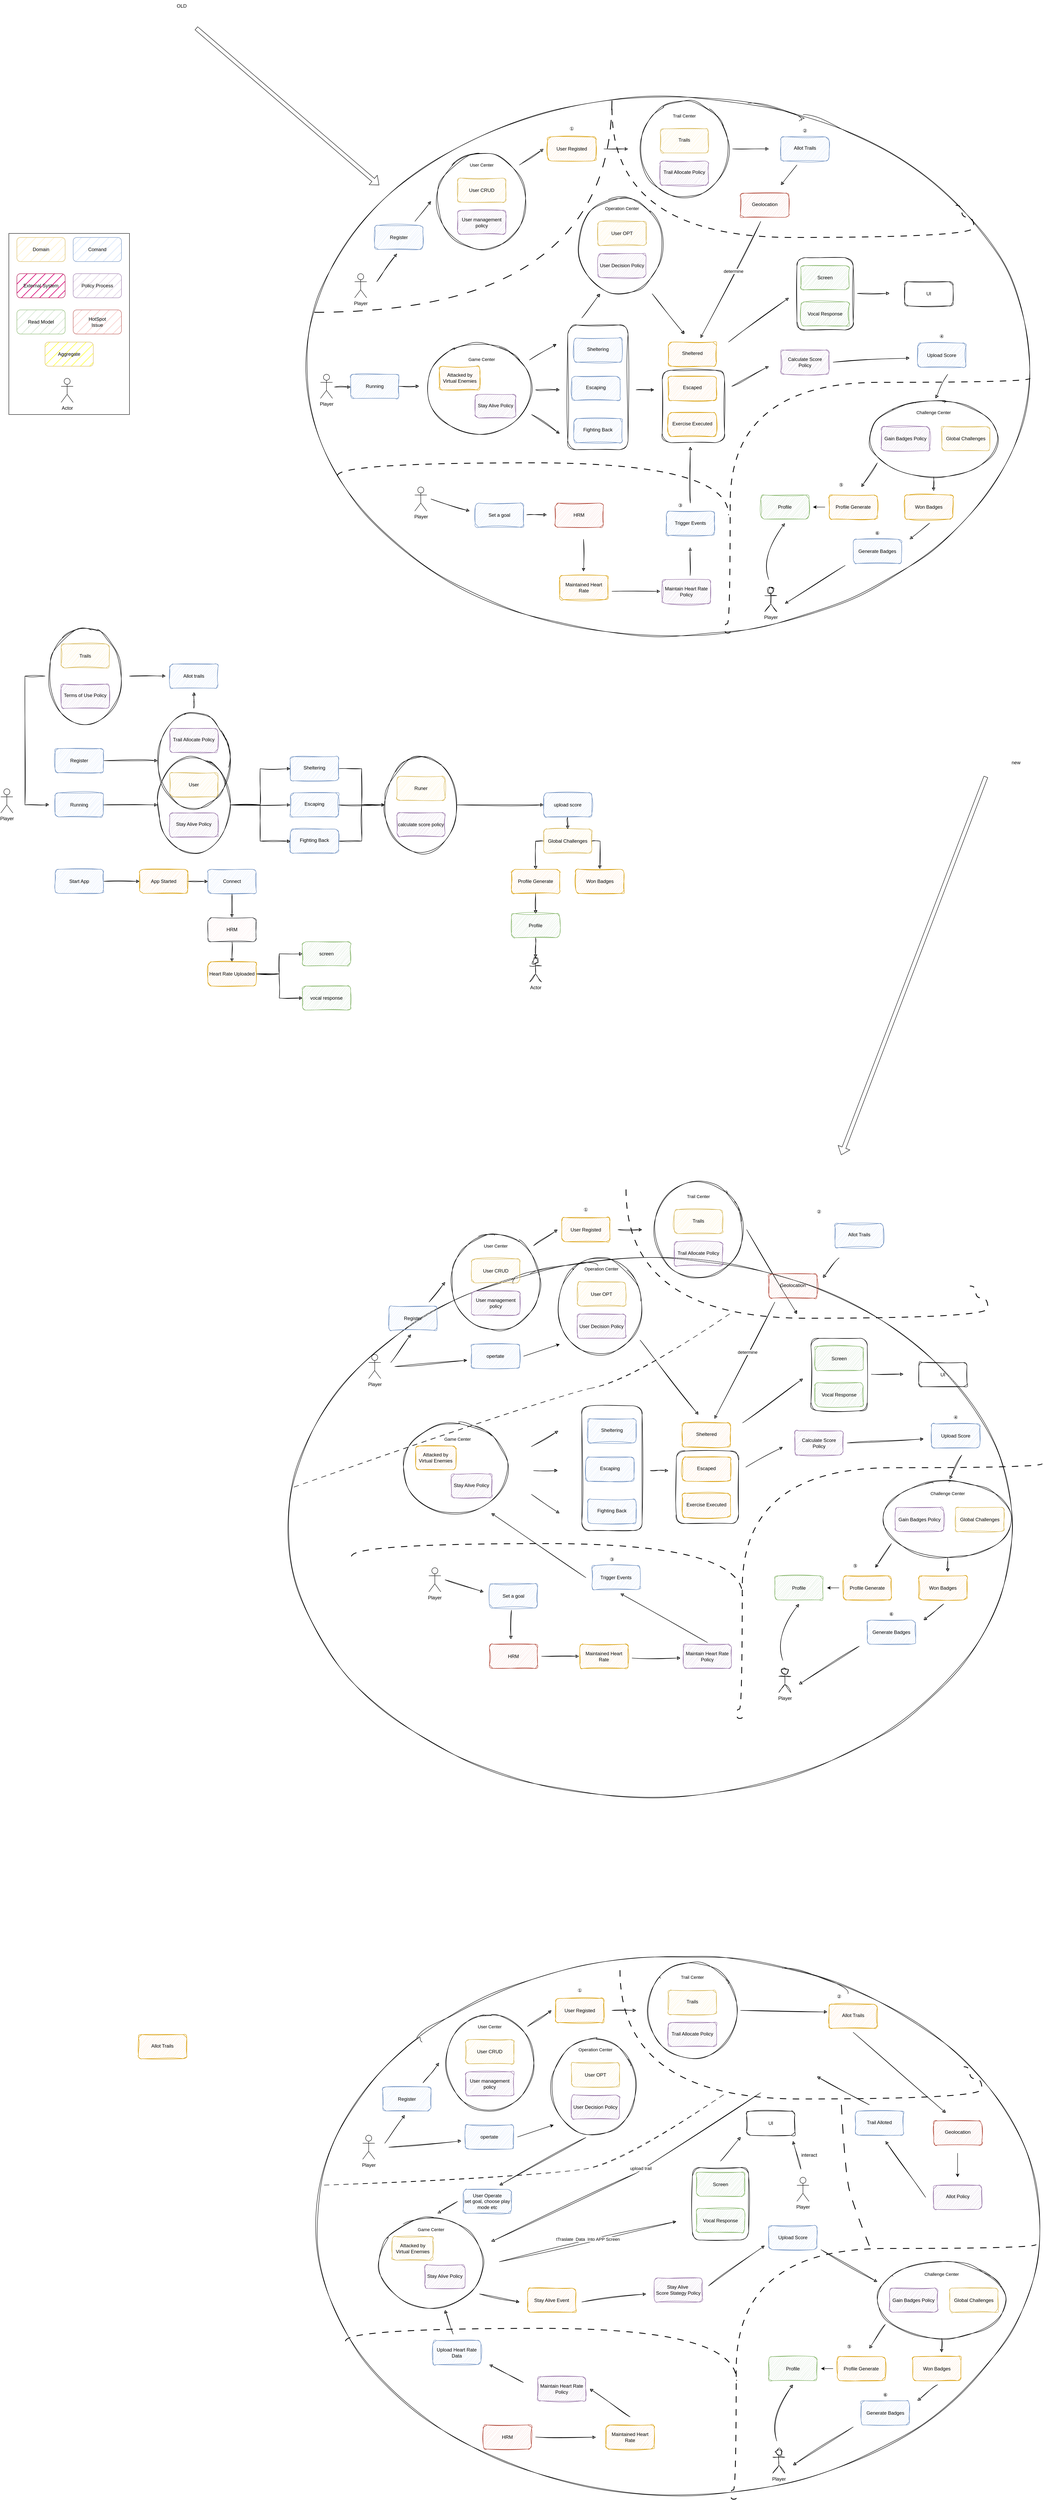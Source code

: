 <mxfile version="22.0.8" type="github" pages="2">
  <diagram name="第 1 页" id="Pl9FzLIbAxRlWu0UhjnY">
    <mxGraphModel dx="2383" dy="2349" grid="1" gridSize="10" guides="1" tooltips="1" connect="1" arrows="1" fold="1" page="1" pageScale="1" pageWidth="827" pageHeight="1169" math="0" shadow="0">
      <root>
        <mxCell id="0" />
        <mxCell id="1" parent="0" />
        <mxCell id="4AJNfO0olfoOafMuF78c-22" value="" style="ellipse;whiteSpace=wrap;html=1;fillColor=none;movable=1;resizable=1;rotatable=1;deletable=1;editable=1;locked=0;connectable=1;sketch=1;curveFitting=1;jiggle=2;" vertex="1" parent="1">
          <mxGeometry x="484.95" y="4290" width="1800" height="1340" as="geometry" />
        </mxCell>
        <mxCell id="_IXpnWqk4nc-SzRJleBL-101" value="" style="ellipse;whiteSpace=wrap;html=1;fillColor=none;movable=1;resizable=1;rotatable=1;deletable=1;editable=1;locked=0;connectable=1;sketch=1;curveFitting=1;jiggle=2;" parent="1" vertex="1">
          <mxGeometry x="414.95" y="2555.5" width="1800" height="1340" as="geometry" />
        </mxCell>
        <mxCell id="hj26Pm3yS9KbGJ0EGAdD-21" value="" style="ellipse;whiteSpace=wrap;html=1;fillColor=none;movable=0;resizable=0;rotatable=0;deletable=0;editable=0;locked=1;connectable=0;sketch=1;curveFitting=1;jiggle=2;" parent="1" vertex="1">
          <mxGeometry x="460" y="-330" width="1800" height="1340" as="geometry" />
        </mxCell>
        <mxCell id="0NC96A8DVRpzcSni2w63-87" value="" style="group" parent="1" vertex="1" connectable="0">
          <mxGeometry x="-280" y="10" width="300" height="450" as="geometry" />
        </mxCell>
        <mxCell id="0NC96A8DVRpzcSni2w63-88" value="Domain" style="rounded=1;whiteSpace=wrap;html=1;fillColor=#fff2cc;strokeColor=#d6b656;fillStyle=hatch;" parent="0NC96A8DVRpzcSni2w63-87" vertex="1">
          <mxGeometry x="20" y="10" width="120" height="60" as="geometry" />
        </mxCell>
        <mxCell id="0NC96A8DVRpzcSni2w63-89" value="Comand&lt;br&gt;" style="rounded=1;whiteSpace=wrap;html=1;fillStyle=hatch;strokeColor=#6c8ebf;align=center;verticalAlign=middle;fontFamily=Helvetica;fontSize=12;fillColor=#dae8fc;" parent="0NC96A8DVRpzcSni2w63-87" vertex="1">
          <mxGeometry x="160" y="10" width="120" height="60" as="geometry" />
        </mxCell>
        <mxCell id="0NC96A8DVRpzcSni2w63-90" value="&lt;font color=&quot;#030303&quot;&gt;External System&lt;/font&gt;" style="rounded=1;whiteSpace=wrap;html=1;fillStyle=hatch;strokeColor=#A50040;align=center;verticalAlign=middle;fontFamily=Helvetica;fontSize=12;fillColor=#d80073;fontColor=#ffffff;" parent="0NC96A8DVRpzcSni2w63-87" vertex="1">
          <mxGeometry x="20" y="100" width="120" height="60" as="geometry" />
        </mxCell>
        <mxCell id="0NC96A8DVRpzcSni2w63-91" value="Policy Process" style="rounded=1;whiteSpace=wrap;html=1;fillStyle=hatch;strokeColor=#9673a6;align=center;verticalAlign=middle;fontFamily=Helvetica;fontSize=12;fillColor=#e1d5e7;" parent="0NC96A8DVRpzcSni2w63-87" vertex="1">
          <mxGeometry x="160" y="100" width="120" height="60" as="geometry" />
        </mxCell>
        <mxCell id="0NC96A8DVRpzcSni2w63-92" value="Read Model" style="rounded=1;whiteSpace=wrap;html=1;fillStyle=hatch;strokeColor=#82b366;align=center;verticalAlign=middle;fontFamily=Helvetica;fontSize=12;fillColor=#d5e8d4;" parent="0NC96A8DVRpzcSni2w63-87" vertex="1">
          <mxGeometry x="20" y="190" width="120" height="60" as="geometry" />
        </mxCell>
        <mxCell id="0NC96A8DVRpzcSni2w63-93" value="HotSpot&lt;br&gt;Issue" style="rounded=1;whiteSpace=wrap;html=1;fillStyle=hatch;strokeColor=#b85450;align=center;verticalAlign=middle;fontFamily=Helvetica;fontSize=12;fillColor=#f8cecc;" parent="0NC96A8DVRpzcSni2w63-87" vertex="1">
          <mxGeometry x="160" y="190" width="120" height="60" as="geometry" />
        </mxCell>
        <mxCell id="0NC96A8DVRpzcSni2w63-94" value="Aggregate" style="rounded=1;whiteSpace=wrap;html=1;fillStyle=hatch;strokeColor=#d6b656;align=center;verticalAlign=middle;fontFamily=Helvetica;fontSize=12;fontColor=default;fillColor=#FFFF40;" parent="0NC96A8DVRpzcSni2w63-87" vertex="1">
          <mxGeometry x="90" y="270" width="120" height="60" as="geometry" />
        </mxCell>
        <mxCell id="0NC96A8DVRpzcSni2w63-95" value="Actor" style="shape=umlActor;verticalLabelPosition=bottom;verticalAlign=top;html=1;outlineConnect=0;rounded=1;fillStyle=hatch;align=center;fontFamily=Helvetica;fontSize=12;" parent="0NC96A8DVRpzcSni2w63-87" vertex="1">
          <mxGeometry x="130" y="360" width="30" height="60" as="geometry" />
        </mxCell>
        <mxCell id="0NC96A8DVRpzcSni2w63-96" value="" style="rounded=0;whiteSpace=wrap;html=1;fillStyle=auto;strokeColor=#000000;align=center;verticalAlign=middle;fontFamily=Helvetica;fontSize=12;fontColor=default;fillColor=none;" parent="0NC96A8DVRpzcSni2w63-87" vertex="1">
          <mxGeometry width="300" height="450" as="geometry" />
        </mxCell>
        <mxCell id="0NC96A8DVRpzcSni2w63-97" value="Player" style="shape=umlActor;verticalLabelPosition=bottom;verticalAlign=top;html=1;outlineConnect=0;" parent="1" vertex="1">
          <mxGeometry x="495" y="360" width="30" height="60" as="geometry" />
        </mxCell>
        <mxCell id="0NC96A8DVRpzcSni2w63-98" value="Register" style="rounded=1;whiteSpace=wrap;html=1;fillColor=#dae8fc;strokeColor=#6c8ebf;fillStyle=hatch;sketch=1;curveFitting=1;jiggle=2;" parent="1" vertex="1">
          <mxGeometry x="630" y="-10" width="120" height="60" as="geometry" />
        </mxCell>
        <mxCell id="0NC96A8DVRpzcSni2w63-100" value="User Registed" style="rounded=1;whiteSpace=wrap;html=1;sketch=1;jiggle=2;fillStyle=hatch;curveFitting=1;strokeColor=#d79b00;align=center;verticalAlign=middle;fontFamily=Helvetica;fontSize=12;fillColor=#ffe6cc;" parent="1" vertex="1">
          <mxGeometry x="1060" y="-230" width="120" height="60" as="geometry" />
        </mxCell>
        <mxCell id="0NC96A8DVRpzcSni2w63-101" value="&lt;br&gt;Trail Allocate Policy" style="rounded=1;whiteSpace=wrap;html=1;sketch=1;jiggle=2;fillStyle=hatch;curveFitting=1;strokeColor=#9673a6;align=center;verticalAlign=top;fontFamily=Helvetica;fontSize=12;fillColor=#e1d5e7;" parent="1" vertex="1">
          <mxGeometry x="1340" y="-170" width="120" height="60" as="geometry" />
        </mxCell>
        <mxCell id="0NC96A8DVRpzcSni2w63-102" value="&lt;br&gt;Trails" style="rounded=1;whiteSpace=wrap;html=1;sketch=1;jiggle=2;fillStyle=hatch;curveFitting=1;strokeColor=#d6b656;align=center;verticalAlign=top;fontFamily=Helvetica;fontSize=12;fillColor=#fff2cc;" parent="1" vertex="1">
          <mxGeometry x="1340" y="-250" width="120" height="60" as="geometry" />
        </mxCell>
        <mxCell id="0NC96A8DVRpzcSni2w63-103" value="&lt;br&gt;Allot Trails" style="rounded=1;whiteSpace=wrap;html=1;fillStyle=hatch;strokeColor=#6c8ebf;align=center;verticalAlign=top;fontFamily=Helvetica;fontSize=12;fillColor=#dae8fc;sketch=1;curveFitting=1;jiggle=2;" parent="1" vertex="1">
          <mxGeometry x="1640" y="-230" width="120" height="60" as="geometry" />
        </mxCell>
        <mxCell id="0NC96A8DVRpzcSni2w63-104" value="Running" style="rounded=1;whiteSpace=wrap;html=1;fillColor=#dae8fc;strokeColor=#6c8ebf;fillStyle=hatch;sketch=1;curveFitting=1;jiggle=2;" parent="1" vertex="1">
          <mxGeometry x="570" y="360" width="120" height="60" as="geometry" />
        </mxCell>
        <mxCell id="0NC96A8DVRpzcSni2w63-105" value="&lt;br&gt;Sheltering" style="rounded=1;whiteSpace=wrap;html=1;fillStyle=hatch;strokeColor=#6c8ebf;align=center;verticalAlign=top;fontFamily=Helvetica;fontSize=12;fillColor=#dae8fc;sketch=1;curveFitting=1;jiggle=2;" parent="1" vertex="1">
          <mxGeometry x="1125" y="270" width="120" height="60" as="geometry" />
        </mxCell>
        <mxCell id="0NC96A8DVRpzcSni2w63-106" value="&lt;br&gt;Escaping" style="rounded=1;whiteSpace=wrap;html=1;fillStyle=hatch;strokeColor=#6c8ebf;align=center;verticalAlign=top;fontFamily=Helvetica;fontSize=12;fillColor=#dae8fc;sketch=1;curveFitting=1;jiggle=2;" parent="1" vertex="1">
          <mxGeometry x="1120" y="365" width="120" height="60" as="geometry" />
        </mxCell>
        <mxCell id="0NC96A8DVRpzcSni2w63-107" value="&lt;br&gt;Fighting Back" style="rounded=1;whiteSpace=wrap;html=1;fillStyle=hatch;strokeColor=#6c8ebf;align=center;verticalAlign=top;fontFamily=Helvetica;fontSize=12;fillColor=#dae8fc;sketch=1;curveFitting=1;jiggle=2;" parent="1" vertex="1">
          <mxGeometry x="1125" y="470" width="120" height="60" as="geometry" />
        </mxCell>
        <mxCell id="0NC96A8DVRpzcSni2w63-108" value="&lt;br&gt;Sheltered" style="rounded=1;whiteSpace=wrap;html=1;fillStyle=hatch;strokeColor=#d79b00;align=center;verticalAlign=top;fontFamily=Helvetica;fontSize=12;fillColor=#ffe6cc;sketch=1;curveFitting=1;jiggle=2;" parent="1" vertex="1">
          <mxGeometry x="1360" y="280" width="120" height="60" as="geometry" />
        </mxCell>
        <mxCell id="0NC96A8DVRpzcSni2w63-109" value="&lt;br&gt;Escaped" style="rounded=1;whiteSpace=wrap;html=1;fillStyle=hatch;strokeColor=#d79b00;align=center;verticalAlign=top;fontFamily=Helvetica;fontSize=12;fillColor=#ffe6cc;sketch=1;curveFitting=1;jiggle=2;" parent="1" vertex="1">
          <mxGeometry x="1360" y="365" width="120" height="60" as="geometry" />
        </mxCell>
        <mxCell id="0NC96A8DVRpzcSni2w63-110" value="&lt;br&gt;Exercise Executed" style="rounded=1;whiteSpace=wrap;html=1;fillStyle=hatch;strokeColor=#d79b00;align=center;verticalAlign=top;fontFamily=Helvetica;fontSize=12;fillColor=#ffe6cc;sketch=1;curveFitting=1;jiggle=2;" parent="1" vertex="1">
          <mxGeometry x="1360" y="455" width="120" height="60" as="geometry" />
        </mxCell>
        <mxCell id="0NC96A8DVRpzcSni2w63-111" value="UI" style="rounded=1;whiteSpace=wrap;html=1;sketch=1;curveFitting=1;jiggle=2;fillStyle=hachure;" parent="1" vertex="1">
          <mxGeometry x="1948" y="130" width="120" height="60" as="geometry" />
        </mxCell>
        <mxCell id="0NC96A8DVRpzcSni2w63-113" value="Calculate Score Policy" style="rounded=1;whiteSpace=wrap;html=1;sketch=1;jiggle=2;fillStyle=hatch;curveFitting=1;strokeColor=#9673a6;align=center;verticalAlign=middle;fontFamily=Helvetica;fontSize=12;fillColor=#e1d5e7;" parent="1" vertex="1">
          <mxGeometry x="1640" y="300" width="120" height="60" as="geometry" />
        </mxCell>
        <mxCell id="0NC96A8DVRpzcSni2w63-114" value="Upload Score" style="rounded=1;whiteSpace=wrap;html=1;sketch=1;jiggle=2;fillStyle=hatch;curveFitting=1;strokeColor=#6c8ebf;align=center;verticalAlign=middle;fontFamily=Helvetica;fontSize=12;fillColor=#dae8fc;" parent="1" vertex="1">
          <mxGeometry x="1980" y="282.5" width="120" height="60" as="geometry" />
        </mxCell>
        <mxCell id="0NC96A8DVRpzcSni2w63-116" value="Profile Generate" style="rounded=1;whiteSpace=wrap;html=1;sketch=1;jiggle=2;fillStyle=hatch;curveFitting=1;strokeColor=#d79b00;align=center;verticalAlign=middle;fontFamily=Helvetica;fontSize=12;fillColor=#ffe6cc;" parent="1" vertex="1">
          <mxGeometry x="1760" y="660" width="120" height="60" as="geometry" />
        </mxCell>
        <mxCell id="0NC96A8DVRpzcSni2w63-117" style="edgeStyle=none;shape=connector;rounded=0;sketch=1;jiggle=2;curveFitting=1;orthogonalLoop=1;jettySize=auto;html=1;labelBackgroundColor=default;strokeColor=default;align=center;verticalAlign=middle;fontFamily=Helvetica;fontSize=11;fontColor=default;endArrow=classic;" parent="1" edge="1">
          <mxGeometry relative="1" as="geometry">
            <mxPoint x="2010" y="730" as="sourcePoint" />
            <mxPoint x="1960" y="770" as="targetPoint" />
          </mxGeometry>
        </mxCell>
        <mxCell id="0NC96A8DVRpzcSni2w63-118" value="Won Badges" style="rounded=1;whiteSpace=wrap;html=1;sketch=1;jiggle=2;fillStyle=hatch;curveFitting=1;strokeColor=#d79b00;align=center;verticalAlign=middle;fontFamily=Helvetica;fontSize=12;fillColor=#ffe6cc;" parent="1" vertex="1">
          <mxGeometry x="1948" y="660" width="120" height="60" as="geometry" />
        </mxCell>
        <mxCell id="0NC96A8DVRpzcSni2w63-119" value="Profile" style="rounded=1;whiteSpace=wrap;html=1;sketch=1;jiggle=2;fillStyle=hatch;curveFitting=1;strokeColor=#82b366;align=center;verticalAlign=middle;fontFamily=Helvetica;fontSize=12;fillColor=#d5e8d4;" parent="1" vertex="1">
          <mxGeometry x="1590" y="660" width="120" height="60" as="geometry" />
        </mxCell>
        <mxCell id="0NC96A8DVRpzcSni2w63-120" value="Player" style="shape=umlActor;verticalLabelPosition=bottom;verticalAlign=top;html=1;outlineConnect=0;rounded=1;sketch=1;jiggle=2;fillStyle=hatch;curveFitting=1;align=center;fontFamily=Helvetica;fontSize=12;" parent="1" vertex="1">
          <mxGeometry x="1600" y="890" width="30" height="60" as="geometry" />
        </mxCell>
        <mxCell id="0NC96A8DVRpzcSni2w63-122" value="Generate Badges" style="rounded=1;whiteSpace=wrap;html=1;sketch=1;jiggle=2;fillStyle=hatch;curveFitting=1;strokeColor=#6c8ebf;align=center;verticalAlign=middle;fontFamily=Helvetica;fontSize=12;fillColor=#dae8fc;" parent="1" vertex="1">
          <mxGeometry x="1820" y="770" width="120" height="60" as="geometry" />
        </mxCell>
        <mxCell id="0NC96A8DVRpzcSni2w63-123" value="" style="endArrow=classic;html=1;rounded=0;sketch=1;curveFitting=1;jiggle=2;" parent="1" edge="1">
          <mxGeometry width="50" height="50" relative="1" as="geometry">
            <mxPoint x="635" y="130" as="sourcePoint" />
            <mxPoint x="685" y="60" as="targetPoint" />
          </mxGeometry>
        </mxCell>
        <mxCell id="0NC96A8DVRpzcSni2w63-124" value="" style="endArrow=classic;html=1;rounded=0;sketch=1;curveFitting=1;jiggle=2;" parent="1" edge="1">
          <mxGeometry width="50" height="50" relative="1" as="geometry">
            <mxPoint x="730" y="-20" as="sourcePoint" />
            <mxPoint x="770" y="-70" as="targetPoint" />
          </mxGeometry>
        </mxCell>
        <mxCell id="0NC96A8DVRpzcSni2w63-125" value="" style="ellipse;whiteSpace=wrap;html=1;fillColor=none;fillStyle=hatch;sketch=1;curveFitting=1;jiggle=2;" parent="1" vertex="1">
          <mxGeometry x="1290" y="-320" width="220" height="240" as="geometry" />
        </mxCell>
        <mxCell id="0NC96A8DVRpzcSni2w63-126" value="" style="endArrow=classic;html=1;rounded=0;sketch=1;curveFitting=1;jiggle=2;" parent="1" edge="1">
          <mxGeometry width="50" height="50" relative="1" as="geometry">
            <mxPoint x="1200" y="-200" as="sourcePoint" />
            <mxPoint x="1260" y="-200" as="targetPoint" />
          </mxGeometry>
        </mxCell>
        <mxCell id="0NC96A8DVRpzcSni2w63-127" value="" style="endArrow=classic;html=1;rounded=0;labelBackgroundColor=default;sketch=1;jiggle=2;curveFitting=1;strokeColor=default;align=center;verticalAlign=middle;fontFamily=Helvetica;fontSize=11;fontColor=default;shape=connector;" parent="1" edge="1">
          <mxGeometry width="50" height="50" relative="1" as="geometry">
            <mxPoint x="530" y="391.73" as="sourcePoint" />
            <mxPoint x="570" y="391.73" as="targetPoint" />
          </mxGeometry>
        </mxCell>
        <mxCell id="0NC96A8DVRpzcSni2w63-129" value="" style="rounded=1;whiteSpace=wrap;html=1;fontFamily=Helvetica;fontSize=11;fontColor=default;fillColor=none;sketch=1;curveFitting=1;jiggle=2;" parent="1" vertex="1">
          <mxGeometry x="1110" y="237.5" width="150" height="310" as="geometry" />
        </mxCell>
        <mxCell id="0NC96A8DVRpzcSni2w63-130" value="" style="endArrow=classic;html=1;rounded=0;labelBackgroundColor=default;sketch=1;jiggle=2;curveFitting=1;strokeColor=default;align=center;verticalAlign=middle;fontFamily=Helvetica;fontSize=11;fontColor=default;shape=connector;" parent="1" edge="1">
          <mxGeometry width="50" height="50" relative="1" as="geometry">
            <mxPoint x="1145" y="220" as="sourcePoint" />
            <mxPoint x="1190" y="160" as="targetPoint" />
          </mxGeometry>
        </mxCell>
        <mxCell id="0NC96A8DVRpzcSni2w63-131" value="" style="endArrow=classic;html=1;rounded=0;labelBackgroundColor=default;sketch=1;jiggle=2;curveFitting=1;strokeColor=default;align=center;verticalAlign=middle;fontFamily=Helvetica;fontSize=11;fontColor=default;shape=connector;" parent="1" edge="1">
          <mxGeometry width="50" height="50" relative="1" as="geometry">
            <mxPoint x="1320" y="160" as="sourcePoint" />
            <mxPoint x="1400" y="260" as="targetPoint" />
          </mxGeometry>
        </mxCell>
        <mxCell id="0NC96A8DVRpzcSni2w63-136" value="" style="endArrow=classic;html=1;rounded=0;labelBackgroundColor=default;sketch=1;jiggle=2;curveFitting=1;strokeColor=default;align=center;verticalAlign=middle;fontFamily=Helvetica;fontSize=11;fontColor=default;shape=connector;" parent="1" edge="1">
          <mxGeometry width="50" height="50" relative="1" as="geometry">
            <mxPoint x="1510" y="280" as="sourcePoint" />
            <mxPoint x="1660" y="170" as="targetPoint" />
          </mxGeometry>
        </mxCell>
        <mxCell id="0NC96A8DVRpzcSni2w63-137" value="" style="endArrow=classic;html=1;rounded=0;labelBackgroundColor=default;sketch=1;jiggle=2;curveFitting=1;strokeColor=default;align=center;verticalAlign=middle;fontFamily=Helvetica;fontSize=11;fontColor=default;shape=connector;" parent="1" edge="1">
          <mxGeometry width="50" height="50" relative="1" as="geometry">
            <mxPoint x="1830" y="159.23" as="sourcePoint" />
            <mxPoint x="1910" y="159" as="targetPoint" />
          </mxGeometry>
        </mxCell>
        <mxCell id="0NC96A8DVRpzcSni2w63-138" value="" style="endArrow=classic;html=1;rounded=0;labelBackgroundColor=default;sketch=1;jiggle=2;curveFitting=1;strokeColor=default;align=center;verticalAlign=middle;fontFamily=Helvetica;fontSize=11;fontColor=default;shape=connector;" parent="1" edge="1">
          <mxGeometry width="50" height="50" relative="1" as="geometry">
            <mxPoint x="1518" y="390" as="sourcePoint" />
            <mxPoint x="1610" y="340" as="targetPoint" />
          </mxGeometry>
        </mxCell>
        <mxCell id="0NC96A8DVRpzcSni2w63-139" value="" style="endArrow=classic;html=1;rounded=0;labelBackgroundColor=default;sketch=1;jiggle=2;curveFitting=1;strokeColor=default;align=center;verticalAlign=middle;fontFamily=Helvetica;fontSize=11;fontColor=default;shape=connector;" parent="1" edge="1">
          <mxGeometry width="50" height="50" relative="1" as="geometry">
            <mxPoint x="1770" y="330" as="sourcePoint" />
            <mxPoint x="1960" y="320" as="targetPoint" />
          </mxGeometry>
        </mxCell>
        <mxCell id="0NC96A8DVRpzcSni2w63-141" value="" style="endArrow=classic;html=1;rounded=0;labelBackgroundColor=default;sketch=1;jiggle=2;curveFitting=1;strokeColor=default;align=center;verticalAlign=middle;fontFamily=Helvetica;fontSize=11;fontColor=default;shape=connector;" parent="1" edge="1">
          <mxGeometry width="50" height="50" relative="1" as="geometry">
            <mxPoint x="1520" y="-200" as="sourcePoint" />
            <mxPoint x="1610" y="-200" as="targetPoint" />
          </mxGeometry>
        </mxCell>
        <mxCell id="0NC96A8DVRpzcSni2w63-142" value="&lt;br&gt;Geolocation" style="rounded=1;whiteSpace=wrap;html=1;fillStyle=hachure;strokeColor=#ae4132;align=center;verticalAlign=top;fontFamily=Helvetica;fontSize=12;fillColor=#fad9d5;sketch=1;curveFitting=1;jiggle=2;" parent="1" vertex="1">
          <mxGeometry x="1540" y="-90" width="120" height="60" as="geometry" />
        </mxCell>
        <mxCell id="0NC96A8DVRpzcSni2w63-143" value="" style="rounded=1;whiteSpace=wrap;html=1;fontFamily=Helvetica;fontSize=11;fontColor=default;fillColor=none;sketch=1;curveFitting=1;jiggle=2;" parent="1" vertex="1">
          <mxGeometry x="1345" y="350" width="155" height="180" as="geometry" />
        </mxCell>
        <mxCell id="0NC96A8DVRpzcSni2w63-144" value="" style="endArrow=classic;html=1;rounded=0;labelBackgroundColor=default;sketch=1;jiggle=2;curveFitting=1;strokeColor=default;align=center;verticalAlign=middle;fontFamily=Helvetica;fontSize=11;fontColor=default;shape=connector;" parent="1" edge="1">
          <mxGeometry width="50" height="50" relative="1" as="geometry">
            <mxPoint x="1590" y="-20" as="sourcePoint" />
            <mxPoint x="1440" y="270" as="targetPoint" />
          </mxGeometry>
        </mxCell>
        <mxCell id="0NC96A8DVRpzcSni2w63-145" value="determine" style="edgeLabel;html=1;align=center;verticalAlign=middle;resizable=0;points=[];fontSize=11;fontFamily=Helvetica;fontColor=default;" parent="0NC96A8DVRpzcSni2w63-144" vertex="1" connectable="0">
          <mxGeometry x="-0.133" y="-4" relative="1" as="geometry">
            <mxPoint as="offset" />
          </mxGeometry>
        </mxCell>
        <mxCell id="0NC96A8DVRpzcSni2w63-146" value="" style="endArrow=classic;html=1;rounded=0;labelBackgroundColor=default;sketch=1;jiggle=2;curveFitting=1;strokeColor=default;align=center;verticalAlign=middle;fontFamily=Helvetica;fontSize=11;fontColor=default;shape=connector;" parent="1" edge="1">
          <mxGeometry width="50" height="50" relative="1" as="geometry">
            <mxPoint x="1680" y="-160" as="sourcePoint" />
            <mxPoint x="1640" y="-110" as="targetPoint" />
          </mxGeometry>
        </mxCell>
        <mxCell id="0NC96A8DVRpzcSni2w63-147" value="" style="endArrow=classic;html=1;rounded=0;labelBackgroundColor=default;sketch=1;jiggle=2;curveFitting=1;strokeColor=default;align=center;verticalAlign=middle;fontFamily=Helvetica;fontSize=11;fontColor=default;shape=connector;" parent="1" edge="1">
          <mxGeometry width="50" height="50" relative="1" as="geometry">
            <mxPoint x="1280" y="398.7" as="sourcePoint" />
            <mxPoint x="1325" y="398.7" as="targetPoint" />
          </mxGeometry>
        </mxCell>
        <mxCell id="0NC96A8DVRpzcSni2w63-149" value="" style="ellipse;whiteSpace=wrap;html=1;fontFamily=Helvetica;fontSize=11;fontColor=default;fillStyle=hatch;sketch=1;curveFitting=1;jiggle=2;fillColor=none;container=0;movable=1;resizable=1;rotatable=1;deletable=1;editable=1;locked=0;connectable=1;" parent="1" vertex="1">
          <mxGeometry x="759.513" y="282.503" width="260" height="225" as="geometry" />
        </mxCell>
        <mxCell id="0NC96A8DVRpzcSni2w63-150" value="" style="endArrow=classic;html=1;rounded=0;labelBackgroundColor=default;sketch=1;jiggle=2;curveFitting=1;strokeColor=default;align=center;verticalAlign=middle;fontFamily=Helvetica;fontSize=11;fontColor=default;shape=connector;exitX=1;exitY=0.75;exitDx=0;exitDy=0;" parent="1" edge="1">
          <mxGeometry width="50" height="50" relative="1" as="geometry">
            <mxPoint x="1020" y="460" as="sourcePoint" />
            <mxPoint x="1090" y="507.5" as="targetPoint" />
          </mxGeometry>
        </mxCell>
        <mxCell id="0NC96A8DVRpzcSni2w63-151" value="Attacked by Virtual Enemies" style="rounded=1;whiteSpace=wrap;html=1;sketch=1;jiggle=2;fillStyle=hatch;curveFitting=1;strokeColor=#d79b00;align=center;verticalAlign=middle;fontFamily=Helvetica;fontSize=12;fillColor=#ffe6cc;" parent="1" vertex="1">
          <mxGeometry x="790.97" y="340.001" width="100.645" height="58.696" as="geometry" />
        </mxCell>
        <mxCell id="0NC96A8DVRpzcSni2w63-152" value="&lt;br&gt;Stay Alive Policy" style="rounded=1;whiteSpace=wrap;html=1;sketch=1;jiggle=2;fillStyle=hatch;curveFitting=1;strokeColor=#9673a6;align=center;verticalAlign=top;fontFamily=Helvetica;fontSize=12;fillColor=#e1d5e7;" parent="1" vertex="1">
          <mxGeometry x="880.0" y="410.001" width="100.645" height="58.696" as="geometry" />
        </mxCell>
        <mxCell id="0NC96A8DVRpzcSni2w63-153" value="" style="endArrow=classic;html=1;rounded=0;labelBackgroundColor=default;sketch=1;jiggle=2;curveFitting=1;strokeColor=default;align=center;verticalAlign=middle;fontFamily=Helvetica;fontSize=11;fontColor=default;shape=connector;" parent="1" edge="1">
          <mxGeometry width="50" height="50" relative="1" as="geometry">
            <mxPoint x="1014.995" y="324.566" as="sourcePoint" />
            <mxPoint x="1082.092" y="285.435" as="targetPoint" />
          </mxGeometry>
        </mxCell>
        <mxCell id="0NC96A8DVRpzcSni2w63-154" value="" style="endArrow=classic;html=1;rounded=0;labelBackgroundColor=default;sketch=1;jiggle=2;curveFitting=1;strokeColor=default;align=center;verticalAlign=middle;fontFamily=Helvetica;fontSize=11;fontColor=default;shape=connector;" parent="1" edge="1">
          <mxGeometry width="50" height="50" relative="1" as="geometry">
            <mxPoint x="1030" y="398.7" as="sourcePoint" />
            <mxPoint x="1090" y="398.7" as="targetPoint" />
          </mxGeometry>
        </mxCell>
        <mxCell id="0NC96A8DVRpzcSni2w63-155" value="Game Center" style="text;html=1;strokeColor=none;fillColor=none;align=center;verticalAlign=middle;whiteSpace=wrap;rounded=0;fontSize=11;fontFamily=Helvetica;fontColor=default;" parent="1" vertex="1">
          <mxGeometry x="850.97" y="305" width="90" height="35" as="geometry" />
        </mxCell>
        <mxCell id="0NC96A8DVRpzcSni2w63-156" value="" style="endArrow=classic;html=1;rounded=0;labelBackgroundColor=default;sketch=1;jiggle=2;curveFitting=1;strokeColor=default;align=center;verticalAlign=middle;fontFamily=Helvetica;fontSize=11;fontColor=default;shape=connector;exitX=1;exitY=0.5;exitDx=0;exitDy=0;" parent="1" source="0NC96A8DVRpzcSni2w63-104" edge="1">
          <mxGeometry width="50" height="50" relative="1" as="geometry">
            <mxPoint x="730" y="240" as="sourcePoint" />
            <mxPoint x="740" y="390" as="targetPoint" />
          </mxGeometry>
        </mxCell>
        <mxCell id="0NC96A8DVRpzcSni2w63-157" style="edgeStyle=none;shape=connector;rounded=0;sketch=1;jiggle=2;curveFitting=1;orthogonalLoop=1;jettySize=auto;html=1;labelBackgroundColor=default;strokeColor=default;align=center;verticalAlign=middle;fontFamily=Helvetica;fontSize=11;fontColor=default;endArrow=classic;" parent="1" edge="1">
          <mxGeometry relative="1" as="geometry">
            <mxPoint x="1007.89" y="709.23" as="sourcePoint" />
            <mxPoint x="1057.89" y="709.23" as="targetPoint" />
          </mxGeometry>
        </mxCell>
        <mxCell id="0NC96A8DVRpzcSni2w63-158" value="Set a goal" style="rounded=1;whiteSpace=wrap;html=1;fillColor=#dae8fc;strokeColor=#6c8ebf;fillStyle=hatch;sketch=1;curveFitting=1;jiggle=2;" parent="1" vertex="1">
          <mxGeometry x="880" y="680" width="120" height="60" as="geometry" />
        </mxCell>
        <mxCell id="0NC96A8DVRpzcSni2w63-159" style="edgeStyle=none;shape=connector;rounded=0;sketch=1;jiggle=2;curveFitting=1;orthogonalLoop=1;jettySize=auto;html=1;labelBackgroundColor=default;strokeColor=default;align=center;verticalAlign=middle;fontFamily=Helvetica;fontSize=11;fontColor=default;endArrow=classic;" parent="1" edge="1">
          <mxGeometry relative="1" as="geometry">
            <mxPoint x="1149.23" y="770" as="sourcePoint" />
            <mxPoint x="1149.46" y="850" as="targetPoint" />
          </mxGeometry>
        </mxCell>
        <mxCell id="0NC96A8DVRpzcSni2w63-160" value="HRM" style="rounded=1;whiteSpace=wrap;html=1;fillColor=#fad9d5;strokeColor=#ae4132;fillStyle=hatch;sketch=1;curveFitting=1;jiggle=2;" parent="1" vertex="1">
          <mxGeometry x="1078.38" y="680" width="120" height="60" as="geometry" />
        </mxCell>
        <mxCell id="0NC96A8DVRpzcSni2w63-161" value="Maintain Heart Rate Policy" style="rounded=1;whiteSpace=wrap;html=1;fillColor=#e1d5e7;strokeColor=#9673a6;fillStyle=hatch;sketch=1;curveFitting=1;jiggle=2;" parent="1" vertex="1">
          <mxGeometry x="1345" y="870" width="120" height="60" as="geometry" />
        </mxCell>
        <mxCell id="0NC96A8DVRpzcSni2w63-162" style="edgeStyle=none;shape=connector;rounded=0;sketch=1;jiggle=2;curveFitting=1;orthogonalLoop=1;jettySize=auto;html=1;labelBackgroundColor=default;strokeColor=default;align=center;verticalAlign=middle;fontFamily=Helvetica;fontSize=11;fontColor=default;endArrow=classic;" parent="1" edge="1">
          <mxGeometry relative="1" as="geometry">
            <mxPoint x="1220" y="899.33" as="sourcePoint" />
            <mxPoint x="1340" y="899.33" as="targetPoint" />
          </mxGeometry>
        </mxCell>
        <mxCell id="0NC96A8DVRpzcSni2w63-163" value="Maintained Heart Rate" style="rounded=1;whiteSpace=wrap;html=1;fillColor=#ffe6cc;strokeColor=#d79b00;fillStyle=hatch;sketch=1;curveFitting=1;jiggle=2;" parent="1" vertex="1">
          <mxGeometry x="1090" y="860" width="120" height="60" as="geometry" />
        </mxCell>
        <mxCell id="0NC96A8DVRpzcSni2w63-164" style="edgeStyle=none;shape=connector;rounded=0;sketch=1;jiggle=2;curveFitting=1;orthogonalLoop=1;jettySize=auto;html=1;labelBackgroundColor=default;strokeColor=default;align=center;verticalAlign=middle;fontFamily=Helvetica;fontSize=11;fontColor=default;endArrow=classic;" parent="1" edge="1">
          <mxGeometry relative="1" as="geometry">
            <mxPoint x="1415" y="680" as="sourcePoint" />
            <mxPoint x="1415" y="540" as="targetPoint" />
          </mxGeometry>
        </mxCell>
        <mxCell id="0NC96A8DVRpzcSni2w63-165" value="Trigger Events" style="rounded=1;whiteSpace=wrap;html=1;fillColor=#dae8fc;strokeColor=#6c8ebf;fillStyle=hatch;sketch=1;curveFitting=1;jiggle=2;" parent="1" vertex="1">
          <mxGeometry x="1355" y="700" width="120" height="60" as="geometry" />
        </mxCell>
        <mxCell id="0NC96A8DVRpzcSni2w63-166" value="" style="endArrow=classic;html=1;rounded=0;labelBackgroundColor=default;sketch=1;jiggle=2;curveFitting=1;strokeColor=default;align=center;verticalAlign=middle;fontFamily=Helvetica;fontSize=11;fontColor=default;shape=connector;" parent="1" edge="1">
          <mxGeometry width="50" height="50" relative="1" as="geometry">
            <mxPoint x="1414.33" y="860" as="sourcePoint" />
            <mxPoint x="1414.33" y="790" as="targetPoint" />
          </mxGeometry>
        </mxCell>
        <mxCell id="0NC96A8DVRpzcSni2w63-168" value="" style="endArrow=classic;html=1;rounded=0;labelBackgroundColor=default;sketch=1;jiggle=2;curveFitting=1;strokeColor=default;align=center;verticalAlign=middle;fontFamily=Helvetica;fontSize=11;fontColor=default;shape=connector;" parent="1" edge="1">
          <mxGeometry width="50" height="50" relative="1" as="geometry">
            <mxPoint x="2055" y="360" as="sourcePoint" />
            <mxPoint x="2025" y="420" as="targetPoint" />
          </mxGeometry>
        </mxCell>
        <mxCell id="0NC96A8DVRpzcSni2w63-169" value="" style="endArrow=classic;html=1;rounded=0;labelBackgroundColor=default;sketch=1;jiggle=2;curveFitting=1;strokeColor=default;align=center;verticalAlign=middle;fontFamily=Helvetica;fontSize=11;fontColor=default;shape=connector;" parent="1" edge="1">
          <mxGeometry width="50" height="50" relative="1" as="geometry">
            <mxPoint x="1880" y="580" as="sourcePoint" />
            <mxPoint x="1840" y="640" as="targetPoint" />
          </mxGeometry>
        </mxCell>
        <mxCell id="0NC96A8DVRpzcSni2w63-170" value="" style="endArrow=classic;html=1;rounded=0;labelBackgroundColor=default;sketch=1;jiggle=2;curveFitting=1;strokeColor=default;align=center;verticalAlign=middle;fontFamily=Helvetica;fontSize=11;fontColor=default;shape=connector;exitX=0.5;exitY=1;exitDx=0;exitDy=0;" parent="1" source="0NC96A8DVRpzcSni2w63-167" edge="1">
          <mxGeometry width="50" height="50" relative="1" as="geometry">
            <mxPoint x="2060" y="620" as="sourcePoint" />
            <mxPoint x="2020" y="650" as="targetPoint" />
          </mxGeometry>
        </mxCell>
        <mxCell id="0NC96A8DVRpzcSni2w63-172" value="" style="endArrow=classic;html=1;rounded=0;labelBackgroundColor=default;sketch=1;jiggle=2;curveFitting=1;strokeColor=default;align=center;verticalAlign=middle;fontFamily=Helvetica;fontSize=11;fontColor=default;shape=connector;" parent="1" edge="1">
          <mxGeometry width="50" height="50" relative="1" as="geometry">
            <mxPoint x="1800" y="835" as="sourcePoint" />
            <mxPoint x="1650" y="930" as="targetPoint" />
          </mxGeometry>
        </mxCell>
        <mxCell id="7X5ds5OhSdYbkgeAdwQ--1" style="edgeStyle=orthogonalEdgeStyle;rounded=0;orthogonalLoop=1;jettySize=auto;html=1;entryX=0;entryY=0.5;entryDx=0;entryDy=0;sketch=1;curveFitting=1;jiggle=2;" parent="1" source="7X5ds5OhSdYbkgeAdwQ--2" target="7X5ds5OhSdYbkgeAdwQ--35" edge="1">
          <mxGeometry relative="1" as="geometry" />
        </mxCell>
        <mxCell id="7X5ds5OhSdYbkgeAdwQ--2" value="" style="ellipse;whiteSpace=wrap;html=1;fillColor=none;sketch=1;curveFitting=1;jiggle=2;" parent="1" vertex="1">
          <mxGeometry x="655" y="1310" width="180" height="240" as="geometry" />
        </mxCell>
        <mxCell id="7X5ds5OhSdYbkgeAdwQ--3" value="Player" style="shape=umlActor;verticalLabelPosition=bottom;verticalAlign=top;html=1;outlineConnect=0;" parent="1" vertex="1">
          <mxGeometry x="-300" y="1390" width="30" height="60" as="geometry" />
        </mxCell>
        <mxCell id="7X5ds5OhSdYbkgeAdwQ--4" value="" style="edgeStyle=orthogonalEdgeStyle;rounded=0;orthogonalLoop=1;jettySize=auto;html=1;sketch=1;curveFitting=1;jiggle=2;" parent="1" source="7X5ds5OhSdYbkgeAdwQ--5" target="7X5ds5OhSdYbkgeAdwQ--46" edge="1">
          <mxGeometry relative="1" as="geometry" />
        </mxCell>
        <mxCell id="7X5ds5OhSdYbkgeAdwQ--5" value="Register" style="rounded=1;whiteSpace=wrap;html=1;fillColor=#dae8fc;strokeColor=#6c8ebf;fillStyle=hatch;sketch=1;curveFitting=1;jiggle=2;" parent="1" vertex="1">
          <mxGeometry x="-165" y="1290" width="120" height="60" as="geometry" />
        </mxCell>
        <mxCell id="7X5ds5OhSdYbkgeAdwQ--6" value="User" style="rounded=1;whiteSpace=wrap;html=1;sketch=1;jiggle=2;fillStyle=hatch;curveFitting=1;strokeColor=#d6b656;align=center;verticalAlign=middle;fontFamily=Helvetica;fontSize=12;fillColor=#fff2cc;" parent="1" vertex="1">
          <mxGeometry x="120" y="1350" width="120" height="60" as="geometry" />
        </mxCell>
        <mxCell id="7X5ds5OhSdYbkgeAdwQ--7" value="&lt;br&gt;Trail Allocate Policy" style="rounded=1;whiteSpace=wrap;html=1;sketch=1;jiggle=2;fillStyle=hatch;curveFitting=1;strokeColor=#9673a6;align=center;verticalAlign=top;fontFamily=Helvetica;fontSize=12;fillColor=#e1d5e7;" parent="1" vertex="1">
          <mxGeometry x="120" y="1240" width="120" height="60" as="geometry" />
        </mxCell>
        <mxCell id="7X5ds5OhSdYbkgeAdwQ--8" value="" style="edgeStyle=orthogonalEdgeStyle;rounded=0;orthogonalLoop=1;jettySize=auto;html=1;sketch=1;curveFitting=1;jiggle=2;" parent="1" source="7X5ds5OhSdYbkgeAdwQ--9" target="7X5ds5OhSdYbkgeAdwQ--53" edge="1">
          <mxGeometry relative="1" as="geometry" />
        </mxCell>
        <mxCell id="7X5ds5OhSdYbkgeAdwQ--9" value="Running" style="rounded=1;whiteSpace=wrap;html=1;fillColor=#dae8fc;strokeColor=#6c8ebf;fillStyle=hatch;sketch=1;curveFitting=1;jiggle=2;" parent="1" vertex="1">
          <mxGeometry x="-165" y="1400" width="120" height="60" as="geometry" />
        </mxCell>
        <mxCell id="7X5ds5OhSdYbkgeAdwQ--10" value="&lt;br&gt;Stay Alive Policy" style="rounded=1;whiteSpace=wrap;html=1;sketch=1;jiggle=2;fillStyle=hatch;curveFitting=1;strokeColor=#9673a6;align=center;verticalAlign=top;fontFamily=Helvetica;fontSize=12;fillColor=#e1d5e7;" parent="1" vertex="1">
          <mxGeometry x="120" y="1450" width="120" height="60" as="geometry" />
        </mxCell>
        <mxCell id="7X5ds5OhSdYbkgeAdwQ--11" style="edgeStyle=orthogonalEdgeStyle;rounded=0;orthogonalLoop=1;jettySize=auto;html=1;exitX=1;exitY=0.5;exitDx=0;exitDy=0;entryX=0;entryY=0.5;entryDx=0;entryDy=0;sketch=1;curveFitting=1;jiggle=2;" parent="1" source="7X5ds5OhSdYbkgeAdwQ--12" target="7X5ds5OhSdYbkgeAdwQ--2" edge="1">
          <mxGeometry relative="1" as="geometry" />
        </mxCell>
        <mxCell id="7X5ds5OhSdYbkgeAdwQ--12" value="&lt;br&gt;Sheltering" style="rounded=1;whiteSpace=wrap;html=1;fillStyle=hatch;strokeColor=#6c8ebf;align=center;verticalAlign=top;fontFamily=Helvetica;fontSize=12;fillColor=#dae8fc;sketch=1;curveFitting=1;jiggle=2;" parent="1" vertex="1">
          <mxGeometry x="420" y="1310" width="120" height="60" as="geometry" />
        </mxCell>
        <mxCell id="7X5ds5OhSdYbkgeAdwQ--13" value="" style="edgeStyle=orthogonalEdgeStyle;rounded=0;orthogonalLoop=1;jettySize=auto;html=1;sketch=1;curveFitting=1;jiggle=2;" parent="1" source="7X5ds5OhSdYbkgeAdwQ--14" target="7X5ds5OhSdYbkgeAdwQ--2" edge="1">
          <mxGeometry relative="1" as="geometry" />
        </mxCell>
        <mxCell id="7X5ds5OhSdYbkgeAdwQ--14" value="&lt;br&gt;Escaping" style="rounded=1;whiteSpace=wrap;html=1;fillStyle=hatch;strokeColor=#6c8ebf;align=center;verticalAlign=top;fontFamily=Helvetica;fontSize=12;fillColor=#dae8fc;sketch=1;curveFitting=1;jiggle=2;" parent="1" vertex="1">
          <mxGeometry x="420" y="1400" width="120" height="60" as="geometry" />
        </mxCell>
        <mxCell id="7X5ds5OhSdYbkgeAdwQ--15" style="edgeStyle=orthogonalEdgeStyle;rounded=0;orthogonalLoop=1;jettySize=auto;html=1;entryX=0;entryY=0.5;entryDx=0;entryDy=0;sketch=1;curveFitting=1;jiggle=2;" parent="1" source="7X5ds5OhSdYbkgeAdwQ--16" target="7X5ds5OhSdYbkgeAdwQ--2" edge="1">
          <mxGeometry relative="1" as="geometry" />
        </mxCell>
        <mxCell id="7X5ds5OhSdYbkgeAdwQ--16" value="&lt;br&gt;Fighting Back" style="rounded=1;whiteSpace=wrap;html=1;fillStyle=hatch;strokeColor=#6c8ebf;align=center;verticalAlign=top;fontFamily=Helvetica;fontSize=12;fillColor=#dae8fc;sketch=1;curveFitting=1;jiggle=2;" parent="1" vertex="1">
          <mxGeometry x="420" y="1490" width="120" height="60" as="geometry" />
        </mxCell>
        <mxCell id="7X5ds5OhSdYbkgeAdwQ--17" value="" style="edgeStyle=orthogonalEdgeStyle;rounded=0;orthogonalLoop=1;jettySize=auto;html=1;sketch=1;curveFitting=1;jiggle=2;" parent="1" source="7X5ds5OhSdYbkgeAdwQ--18" target="7X5ds5OhSdYbkgeAdwQ--25" edge="1">
          <mxGeometry relative="1" as="geometry" />
        </mxCell>
        <mxCell id="7X5ds5OhSdYbkgeAdwQ--18" value="HRM" style="rounded=1;whiteSpace=wrap;html=1;sketch=1;jiggle=2;fillStyle=hatch;curveFitting=1;strokeColor=#36393d;align=center;verticalAlign=middle;fontFamily=Helvetica;fontSize=12;fillColor=#FFE9E8;" parent="1" vertex="1">
          <mxGeometry x="215" y="1710" width="120" height="60" as="geometry" />
        </mxCell>
        <mxCell id="7X5ds5OhSdYbkgeAdwQ--19" value="" style="edgeStyle=orthogonalEdgeStyle;rounded=0;orthogonalLoop=1;jettySize=auto;html=1;sketch=1;curveFitting=1;jiggle=2;" parent="1" source="7X5ds5OhSdYbkgeAdwQ--20" target="7X5ds5OhSdYbkgeAdwQ--22" edge="1">
          <mxGeometry relative="1" as="geometry" />
        </mxCell>
        <mxCell id="7X5ds5OhSdYbkgeAdwQ--20" value="Start App" style="rounded=1;whiteSpace=wrap;html=1;fillColor=#dae8fc;strokeColor=#6c8ebf;fillStyle=hatch;sketch=1;curveFitting=1;jiggle=2;" parent="1" vertex="1">
          <mxGeometry x="-165" y="1590" width="120" height="60" as="geometry" />
        </mxCell>
        <mxCell id="7X5ds5OhSdYbkgeAdwQ--21" style="edgeStyle=orthogonalEdgeStyle;rounded=0;orthogonalLoop=1;jettySize=auto;html=1;exitX=1;exitY=0.5;exitDx=0;exitDy=0;entryX=0;entryY=0.5;entryDx=0;entryDy=0;sketch=1;curveFitting=1;jiggle=2;" parent="1" source="7X5ds5OhSdYbkgeAdwQ--22" target="7X5ds5OhSdYbkgeAdwQ--27" edge="1">
          <mxGeometry relative="1" as="geometry" />
        </mxCell>
        <mxCell id="7X5ds5OhSdYbkgeAdwQ--22" value="App Started" style="rounded=1;whiteSpace=wrap;html=1;sketch=1;jiggle=2;fillStyle=hatch;curveFitting=1;strokeColor=#d79b00;align=center;verticalAlign=middle;fontFamily=Helvetica;fontSize=12;fillColor=#ffe6cc;" parent="1" vertex="1">
          <mxGeometry x="45" y="1590" width="120" height="60" as="geometry" />
        </mxCell>
        <mxCell id="7X5ds5OhSdYbkgeAdwQ--23" style="edgeStyle=orthogonalEdgeStyle;rounded=0;orthogonalLoop=1;jettySize=auto;html=1;entryX=0;entryY=0.5;entryDx=0;entryDy=0;sketch=1;curveFitting=1;jiggle=2;" parent="1" source="7X5ds5OhSdYbkgeAdwQ--25" target="7X5ds5OhSdYbkgeAdwQ--29" edge="1">
          <mxGeometry relative="1" as="geometry" />
        </mxCell>
        <mxCell id="7X5ds5OhSdYbkgeAdwQ--24" style="edgeStyle=orthogonalEdgeStyle;rounded=0;orthogonalLoop=1;jettySize=auto;html=1;sketch=1;curveFitting=1;jiggle=2;" parent="1" source="7X5ds5OhSdYbkgeAdwQ--25" target="7X5ds5OhSdYbkgeAdwQ--30" edge="1">
          <mxGeometry relative="1" as="geometry" />
        </mxCell>
        <mxCell id="7X5ds5OhSdYbkgeAdwQ--25" value="Heart Rate Uploaded" style="rounded=1;whiteSpace=wrap;html=1;sketch=1;jiggle=2;fillStyle=hatch;curveFitting=1;strokeColor=#d79b00;align=center;verticalAlign=middle;fontFamily=Helvetica;fontSize=12;fillColor=#ffe6cc;" parent="1" vertex="1">
          <mxGeometry x="215" y="1820" width="120" height="60" as="geometry" />
        </mxCell>
        <mxCell id="7X5ds5OhSdYbkgeAdwQ--26" value="" style="edgeStyle=orthogonalEdgeStyle;rounded=0;orthogonalLoop=1;jettySize=auto;html=1;sketch=1;curveFitting=1;jiggle=2;" parent="1" source="7X5ds5OhSdYbkgeAdwQ--27" target="7X5ds5OhSdYbkgeAdwQ--18" edge="1">
          <mxGeometry relative="1" as="geometry" />
        </mxCell>
        <mxCell id="7X5ds5OhSdYbkgeAdwQ--27" value="Connect" style="rounded=1;whiteSpace=wrap;html=1;sketch=1;jiggle=2;fillStyle=hatch;curveFitting=1;strokeColor=#6c8ebf;align=center;verticalAlign=middle;fontFamily=Helvetica;fontSize=12;fillColor=#dae8fc;" parent="1" vertex="1">
          <mxGeometry x="215" y="1590" width="120" height="60" as="geometry" />
        </mxCell>
        <mxCell id="7X5ds5OhSdYbkgeAdwQ--28" value="Runer" style="rounded=1;whiteSpace=wrap;html=1;sketch=1;jiggle=2;fillStyle=hatch;curveFitting=1;strokeColor=#d6b656;align=center;verticalAlign=middle;fontFamily=Helvetica;fontSize=12;fillColor=#fff2cc;" parent="1" vertex="1">
          <mxGeometry x="685" y="1359" width="120" height="60" as="geometry" />
        </mxCell>
        <mxCell id="7X5ds5OhSdYbkgeAdwQ--29" value="screen" style="rounded=1;whiteSpace=wrap;html=1;fillColor=#d5e8d4;strokeColor=#82b366;fillStyle=hatch;sketch=1;curveFitting=1;jiggle=2;" parent="1" vertex="1">
          <mxGeometry x="450" y="1770" width="120" height="60" as="geometry" />
        </mxCell>
        <mxCell id="7X5ds5OhSdYbkgeAdwQ--30" value="vocal response" style="rounded=1;whiteSpace=wrap;html=1;fillColor=#d5e8d4;strokeColor=#82b366;fillStyle=hatch;sketch=1;curveFitting=1;jiggle=2;" parent="1" vertex="1">
          <mxGeometry x="450" y="1880" width="120" height="60" as="geometry" />
        </mxCell>
        <mxCell id="7X5ds5OhSdYbkgeAdwQ--31" style="edgeStyle=orthogonalEdgeStyle;rounded=0;orthogonalLoop=1;jettySize=auto;html=1;exitX=0;exitY=0.5;exitDx=0;exitDy=0;entryX=0.5;entryY=0;entryDx=0;entryDy=0;sketch=1;curveFitting=1;jiggle=2;" parent="1" source="7X5ds5OhSdYbkgeAdwQ--32" target="7X5ds5OhSdYbkgeAdwQ--37" edge="1">
          <mxGeometry relative="1" as="geometry" />
        </mxCell>
        <mxCell id="7X5ds5OhSdYbkgeAdwQ--32" value="Global Challenges" style="rounded=1;whiteSpace=wrap;html=1;sketch=1;jiggle=2;fillStyle=hatch;curveFitting=1;strokeColor=#d6b656;align=center;verticalAlign=middle;fontFamily=Helvetica;fontSize=12;fillColor=#fff2cc;" parent="1" vertex="1">
          <mxGeometry x="1050" y="1490" width="120" height="60" as="geometry" />
        </mxCell>
        <mxCell id="7X5ds5OhSdYbkgeAdwQ--33" value="calculate score policy" style="rounded=1;whiteSpace=wrap;html=1;sketch=1;jiggle=2;fillStyle=hatch;curveFitting=1;strokeColor=#9673a6;align=center;verticalAlign=middle;fontFamily=Helvetica;fontSize=12;fillColor=#e1d5e7;" parent="1" vertex="1">
          <mxGeometry x="685" y="1449" width="120" height="60" as="geometry" />
        </mxCell>
        <mxCell id="7X5ds5OhSdYbkgeAdwQ--34" style="edgeStyle=orthogonalEdgeStyle;rounded=0;orthogonalLoop=1;jettySize=auto;html=1;exitX=0.5;exitY=1;exitDx=0;exitDy=0;entryX=0.5;entryY=0;entryDx=0;entryDy=0;sketch=1;curveFitting=1;jiggle=2;" parent="1" source="7X5ds5OhSdYbkgeAdwQ--35" target="7X5ds5OhSdYbkgeAdwQ--32" edge="1">
          <mxGeometry relative="1" as="geometry" />
        </mxCell>
        <mxCell id="7X5ds5OhSdYbkgeAdwQ--35" value="upload score" style="rounded=1;whiteSpace=wrap;html=1;sketch=1;jiggle=2;fillStyle=hatch;curveFitting=1;strokeColor=#6c8ebf;align=center;verticalAlign=middle;fontFamily=Helvetica;fontSize=12;fillColor=#dae8fc;" parent="1" vertex="1">
          <mxGeometry x="1050" y="1400" width="120" height="60" as="geometry" />
        </mxCell>
        <mxCell id="7X5ds5OhSdYbkgeAdwQ--36" style="edgeStyle=orthogonalEdgeStyle;rounded=0;orthogonalLoop=1;jettySize=auto;html=1;exitX=0.5;exitY=1;exitDx=0;exitDy=0;entryX=0.5;entryY=0;entryDx=0;entryDy=0;sketch=1;curveFitting=1;jiggle=2;" parent="1" source="7X5ds5OhSdYbkgeAdwQ--37" target="7X5ds5OhSdYbkgeAdwQ--39" edge="1">
          <mxGeometry relative="1" as="geometry" />
        </mxCell>
        <mxCell id="7X5ds5OhSdYbkgeAdwQ--37" value="Profile Generate" style="rounded=1;whiteSpace=wrap;html=1;sketch=1;jiggle=2;fillStyle=hatch;curveFitting=1;strokeColor=#d79b00;align=center;verticalAlign=middle;fontFamily=Helvetica;fontSize=12;fillColor=#ffe6cc;" parent="1" vertex="1">
          <mxGeometry x="970" y="1590" width="120" height="60" as="geometry" />
        </mxCell>
        <mxCell id="7X5ds5OhSdYbkgeAdwQ--38" value="" style="edgeStyle=orthogonalEdgeStyle;rounded=0;orthogonalLoop=1;jettySize=auto;html=1;sketch=1;curveFitting=1;jiggle=2;" parent="1" source="7X5ds5OhSdYbkgeAdwQ--39" target="7X5ds5OhSdYbkgeAdwQ--40" edge="1">
          <mxGeometry relative="1" as="geometry" />
        </mxCell>
        <mxCell id="7X5ds5OhSdYbkgeAdwQ--39" value="Profile" style="rounded=1;whiteSpace=wrap;html=1;sketch=1;jiggle=2;fillStyle=hatch;curveFitting=1;strokeColor=#82b366;align=center;verticalAlign=middle;fontFamily=Helvetica;fontSize=12;fillColor=#d5e8d4;" parent="1" vertex="1">
          <mxGeometry x="970" y="1700" width="120" height="60" as="geometry" />
        </mxCell>
        <mxCell id="7X5ds5OhSdYbkgeAdwQ--40" value="Actor" style="shape=umlActor;verticalLabelPosition=bottom;verticalAlign=top;html=1;outlineConnect=0;rounded=1;sketch=1;jiggle=2;fillStyle=hatch;curveFitting=1;align=center;fontFamily=Helvetica;fontSize=12;" parent="1" vertex="1">
          <mxGeometry x="1015" y="1810" width="30" height="60" as="geometry" />
        </mxCell>
        <mxCell id="7X5ds5OhSdYbkgeAdwQ--41" style="edgeStyle=orthogonalEdgeStyle;rounded=0;orthogonalLoop=1;jettySize=auto;html=1;exitX=1;exitY=0.5;exitDx=0;exitDy=0;entryX=0.669;entryY=-0.017;entryDx=0;entryDy=0;entryPerimeter=0;sketch=1;curveFitting=1;jiggle=2;" parent="1" source="7X5ds5OhSdYbkgeAdwQ--32" edge="1">
          <mxGeometry relative="1" as="geometry">
            <mxPoint x="1190" y="1589" as="targetPoint" />
          </mxGeometry>
        </mxCell>
        <mxCell id="7X5ds5OhSdYbkgeAdwQ--42" value="&lt;br&gt;Terms of Use Policy" style="rounded=1;whiteSpace=wrap;html=1;sketch=1;jiggle=2;fillStyle=hatch;curveFitting=1;strokeColor=#9673a6;align=center;verticalAlign=top;fontFamily=Helvetica;fontSize=12;fillColor=#e1d5e7;" parent="1" vertex="1">
          <mxGeometry x="-150" y="1130" width="120" height="60" as="geometry" />
        </mxCell>
        <mxCell id="7X5ds5OhSdYbkgeAdwQ--43" value="Trails" style="rounded=1;whiteSpace=wrap;html=1;sketch=1;jiggle=2;fillStyle=hatch;curveFitting=1;strokeColor=#d6b656;align=center;verticalAlign=middle;fontFamily=Helvetica;fontSize=12;fillColor=#fff2cc;" parent="1" vertex="1">
          <mxGeometry x="-150" y="1030" width="120" height="60" as="geometry" />
        </mxCell>
        <mxCell id="7X5ds5OhSdYbkgeAdwQ--44" value="Allot trails" style="rounded=1;whiteSpace=wrap;html=1;fillColor=#dae8fc;strokeColor=#6c8ebf;fillStyle=hatch;sketch=1;curveFitting=1;jiggle=2;" parent="1" vertex="1">
          <mxGeometry x="120" y="1080" width="120" height="60" as="geometry" />
        </mxCell>
        <mxCell id="7X5ds5OhSdYbkgeAdwQ--45" value="" style="edgeStyle=orthogonalEdgeStyle;rounded=0;orthogonalLoop=1;jettySize=auto;html=1;sketch=1;curveFitting=1;jiggle=2;" parent="1" edge="1">
          <mxGeometry relative="1" as="geometry">
            <mxPoint x="180" y="1190" as="sourcePoint" />
            <mxPoint x="180" y="1150" as="targetPoint" />
          </mxGeometry>
        </mxCell>
        <mxCell id="7X5ds5OhSdYbkgeAdwQ--46" value="" style="ellipse;whiteSpace=wrap;html=1;fillColor=none;sketch=1;curveFitting=1;jiggle=2;" parent="1" vertex="1">
          <mxGeometry x="90" y="1200" width="180" height="240" as="geometry" />
        </mxCell>
        <mxCell id="7X5ds5OhSdYbkgeAdwQ--47" style="edgeStyle=orthogonalEdgeStyle;rounded=0;orthogonalLoop=1;jettySize=auto;html=1;sketch=1;curveFitting=1;jiggle=2;" parent="1" edge="1">
          <mxGeometry relative="1" as="geometry">
            <mxPoint x="20" y="1110" as="sourcePoint" />
            <mxPoint x="110" y="1110" as="targetPoint" />
          </mxGeometry>
        </mxCell>
        <mxCell id="7X5ds5OhSdYbkgeAdwQ--48" style="edgeStyle=orthogonalEdgeStyle;rounded=0;orthogonalLoop=1;jettySize=auto;html=1;shadow=0;sketch=1;curveFitting=1;jiggle=2;" parent="1" edge="1">
          <mxGeometry relative="1" as="geometry">
            <mxPoint x="-180" y="1430" as="targetPoint" />
            <Array as="points">
              <mxPoint x="-240" y="1110" />
              <mxPoint x="-240" y="1430" />
            </Array>
            <mxPoint x="-190" y="1110" as="sourcePoint" />
          </mxGeometry>
        </mxCell>
        <mxCell id="7X5ds5OhSdYbkgeAdwQ--49" value="" style="ellipse;whiteSpace=wrap;html=1;fillColor=none;sketch=1;curveFitting=1;jiggle=2;" parent="1" vertex="1">
          <mxGeometry x="-180" y="990" width="180" height="240" as="geometry" />
        </mxCell>
        <mxCell id="7X5ds5OhSdYbkgeAdwQ--50" style="edgeStyle=orthogonalEdgeStyle;rounded=0;orthogonalLoop=1;jettySize=auto;html=1;entryX=0;entryY=0.5;entryDx=0;entryDy=0;sketch=1;curveFitting=1;jiggle=2;" parent="1" source="7X5ds5OhSdYbkgeAdwQ--53" target="7X5ds5OhSdYbkgeAdwQ--12" edge="1">
          <mxGeometry relative="1" as="geometry" />
        </mxCell>
        <mxCell id="7X5ds5OhSdYbkgeAdwQ--51" style="edgeStyle=orthogonalEdgeStyle;rounded=0;orthogonalLoop=1;jettySize=auto;html=1;entryX=0;entryY=0.5;entryDx=0;entryDy=0;sketch=1;curveFitting=1;jiggle=2;" parent="1" source="7X5ds5OhSdYbkgeAdwQ--53" target="7X5ds5OhSdYbkgeAdwQ--14" edge="1">
          <mxGeometry relative="1" as="geometry" />
        </mxCell>
        <mxCell id="7X5ds5OhSdYbkgeAdwQ--52" style="edgeStyle=orthogonalEdgeStyle;rounded=0;orthogonalLoop=1;jettySize=auto;html=1;entryX=0;entryY=0.5;entryDx=0;entryDy=0;sketch=1;curveFitting=1;jiggle=2;" parent="1" source="7X5ds5OhSdYbkgeAdwQ--53" target="7X5ds5OhSdYbkgeAdwQ--16" edge="1">
          <mxGeometry relative="1" as="geometry" />
        </mxCell>
        <mxCell id="7X5ds5OhSdYbkgeAdwQ--53" value="" style="ellipse;whiteSpace=wrap;html=1;fillColor=none;sketch=1;curveFitting=1;jiggle=2;" parent="1" vertex="1">
          <mxGeometry x="90" y="1310" width="180" height="240" as="geometry" />
        </mxCell>
        <mxCell id="7X5ds5OhSdYbkgeAdwQ--54" value="Won Badges" style="rounded=1;whiteSpace=wrap;html=1;sketch=1;jiggle=2;fillStyle=hatch;curveFitting=1;strokeColor=#d79b00;align=center;verticalAlign=middle;fontFamily=Helvetica;fontSize=12;fillColor=#ffe6cc;" parent="1" vertex="1">
          <mxGeometry x="1130" y="1590" width="120" height="60" as="geometry" />
        </mxCell>
        <mxCell id="hj26Pm3yS9KbGJ0EGAdD-5" value="" style="endArrow=classic;html=1;rounded=0;sketch=1;curveFitting=1;jiggle=2;" parent="1" edge="1">
          <mxGeometry width="50" height="50" relative="1" as="geometry">
            <mxPoint x="990" y="-160" as="sourcePoint" />
            <mxPoint x="1050" y="-200" as="targetPoint" />
          </mxGeometry>
        </mxCell>
        <mxCell id="hj26Pm3yS9KbGJ0EGAdD-6" value="" style="ellipse;whiteSpace=wrap;html=1;fillColor=none;fillStyle=hatch;sketch=1;curveFitting=1;jiggle=2;" parent="1" vertex="1">
          <mxGeometry x="1136" y="-80" width="210" height="240" as="geometry" />
        </mxCell>
        <mxCell id="hj26Pm3yS9KbGJ0EGAdD-7" value="User OPT" style="rounded=1;whiteSpace=wrap;html=1;sketch=1;jiggle=2;fillStyle=hatch;curveFitting=1;strokeColor=#d6b656;align=center;verticalAlign=middle;fontFamily=Helvetica;fontSize=12;fillColor=#fff2cc;" parent="1" vertex="1">
          <mxGeometry x="1185" y="-20" width="120" height="60" as="geometry" />
        </mxCell>
        <mxCell id="hj26Pm3yS9KbGJ0EGAdD-8" value="User Decision Policy" style="rounded=1;whiteSpace=wrap;html=1;sketch=1;jiggle=2;fillStyle=hatch;curveFitting=1;strokeColor=#9673a6;align=center;verticalAlign=middle;fontFamily=Helvetica;fontSize=12;fillColor=#e1d5e7;" parent="1" vertex="1">
          <mxGeometry x="1185" y="60" width="120" height="60" as="geometry" />
        </mxCell>
        <mxCell id="hj26Pm3yS9KbGJ0EGAdD-10" value="Trail Center" style="text;html=1;strokeColor=none;fillColor=none;align=center;verticalAlign=middle;whiteSpace=wrap;rounded=0;fontSize=11;fontFamily=Helvetica;fontColor=default;" parent="1" vertex="1">
          <mxGeometry x="1355" y="-300" width="90" height="35" as="geometry" />
        </mxCell>
        <mxCell id="hj26Pm3yS9KbGJ0EGAdD-11" value="Operation Center" style="text;html=1;strokeColor=none;fillColor=none;align=center;verticalAlign=middle;whiteSpace=wrap;rounded=0;fontSize=11;fontFamily=Helvetica;fontColor=default;" parent="1" vertex="1">
          <mxGeometry x="1200" y="-70" width="90" height="35" as="geometry" />
        </mxCell>
        <mxCell id="hj26Pm3yS9KbGJ0EGAdD-14" value="" style="endArrow=none;html=1;curved=1;dashed=1;dashPattern=8 8;endFill=0;edgeStyle=orthogonalEdgeStyle;strokeWidth=2;" parent="1" edge="1">
          <mxGeometry width="50" height="50" relative="1" as="geometry">
            <mxPoint x="1514" y="1000" as="sourcePoint" />
            <mxPoint x="2260" y="370" as="targetPoint" />
            <Array as="points">
              <mxPoint x="1514" y="1003" />
              <mxPoint x="1500" y="1003" />
              <mxPoint x="1500" y="980" />
              <mxPoint x="1514" y="980" />
              <mxPoint x="1514" y="380" />
              <mxPoint x="2260" y="380" />
            </Array>
          </mxGeometry>
        </mxCell>
        <mxCell id="hj26Pm3yS9KbGJ0EGAdD-16" value="" style="endArrow=none;dashed=1;html=1;dashPattern=8 8;strokeWidth=2;rounded=0;edgeStyle=orthogonalEdgeStyle;curved=1;exitX=0.043;exitY=0.703;exitDx=0;exitDy=0;exitPerimeter=0;" parent="1" source="hj26Pm3yS9KbGJ0EGAdD-21" edge="1">
          <mxGeometry width="50" height="50" relative="1" as="geometry">
            <mxPoint x="390" y="690" as="sourcePoint" />
            <mxPoint x="1510" y="710" as="targetPoint" />
            <Array as="points">
              <mxPoint x="537" y="580" />
              <mxPoint x="1510" y="580" />
            </Array>
          </mxGeometry>
        </mxCell>
        <mxCell id="hj26Pm3yS9KbGJ0EGAdD-18" value="" style="endArrow=none;dashed=1;html=1;dashPattern=12 12;strokeWidth=2;rounded=0;edgeStyle=orthogonalEdgeStyle;curved=1;" parent="1" edge="1">
          <mxGeometry width="50" height="50" relative="1" as="geometry">
            <mxPoint x="480" y="206" as="sourcePoint" />
            <mxPoint x="1220" y="-325.5" as="targetPoint" />
            <Array as="points">
              <mxPoint x="1220" y="205.5" />
            </Array>
          </mxGeometry>
        </mxCell>
        <mxCell id="hj26Pm3yS9KbGJ0EGAdD-20" value="" style="endArrow=none;dashed=1;html=1;rounded=0;edgeStyle=orthogonalEdgeStyle;curved=1;strokeWidth=2;dashPattern=8 8;" parent="1" edge="1">
          <mxGeometry width="50" height="50" relative="1" as="geometry">
            <mxPoint x="1220" y="-300" as="sourcePoint" />
            <mxPoint x="2075" y="-60" as="targetPoint" />
            <Array as="points">
              <mxPoint x="1220" y="20" />
              <mxPoint x="2120" y="20" />
              <mxPoint x="2120" y="-30" />
              <mxPoint x="2090" y="-30" />
              <mxPoint x="2090" y="-60" />
            </Array>
          </mxGeometry>
        </mxCell>
        <mxCell id="ELydWt5zet_F6KibaqG6-3" value="Player" style="shape=umlActor;verticalLabelPosition=bottom;verticalAlign=top;html=1;outlineConnect=0;" parent="1" vertex="1">
          <mxGeometry x="729.51" y="640" width="30" height="60" as="geometry" />
        </mxCell>
        <mxCell id="ELydWt5zet_F6KibaqG6-5" value="" style="endArrow=classic;html=1;rounded=0;sketch=1;curveFitting=1;jiggle=2;" parent="1" edge="1">
          <mxGeometry width="50" height="50" relative="1" as="geometry">
            <mxPoint x="770" y="670" as="sourcePoint" />
            <mxPoint x="865.97" y="700" as="targetPoint" />
          </mxGeometry>
        </mxCell>
        <mxCell id="ELydWt5zet_F6KibaqG6-6" value="" style="group" parent="1" vertex="1" connectable="0">
          <mxGeometry x="785.97" y="-190" width="220" height="240" as="geometry" />
        </mxCell>
        <mxCell id="hj26Pm3yS9KbGJ0EGAdD-3" value="" style="ellipse;whiteSpace=wrap;html=1;fillColor=none;fillStyle=hatch;sketch=1;curveFitting=1;jiggle=2;" parent="ELydWt5zet_F6KibaqG6-6" vertex="1">
          <mxGeometry width="220" height="240" as="geometry" />
        </mxCell>
        <mxCell id="0NC96A8DVRpzcSni2w63-99" value="User CRUD" style="rounded=1;whiteSpace=wrap;html=1;sketch=1;jiggle=2;fillStyle=hatch;curveFitting=1;strokeColor=#d6b656;align=center;verticalAlign=middle;fontFamily=Helvetica;fontSize=12;fillColor=#fff2cc;" parent="ELydWt5zet_F6KibaqG6-6" vertex="1">
          <mxGeometry x="50" y="62.5" width="120" height="60" as="geometry" />
        </mxCell>
        <mxCell id="hj26Pm3yS9KbGJ0EGAdD-4" value="User management policy" style="rounded=1;whiteSpace=wrap;html=1;sketch=1;jiggle=2;fillStyle=hatch;curveFitting=1;strokeColor=#9673a6;align=center;verticalAlign=middle;fontFamily=Helvetica;fontSize=12;fillColor=#e1d5e7;" parent="ELydWt5zet_F6KibaqG6-6" vertex="1">
          <mxGeometry x="50" y="142.5" width="120" height="60" as="geometry" />
        </mxCell>
        <mxCell id="hj26Pm3yS9KbGJ0EGAdD-9" value="User Center" style="text;html=1;strokeColor=none;fillColor=none;align=center;verticalAlign=middle;whiteSpace=wrap;rounded=0;fontSize=11;fontFamily=Helvetica;fontColor=default;" parent="ELydWt5zet_F6KibaqG6-6" vertex="1">
          <mxGeometry x="65" y="12.5" width="90" height="35" as="geometry" />
        </mxCell>
        <mxCell id="ELydWt5zet_F6KibaqG6-7" value="Player" style="shape=umlActor;verticalLabelPosition=bottom;verticalAlign=top;html=1;outlineConnect=0;" parent="1" vertex="1">
          <mxGeometry x="580" y="110" width="30" height="60" as="geometry" />
        </mxCell>
        <mxCell id="ELydWt5zet_F6KibaqG6-8" value="" style="group" parent="1" vertex="1" connectable="0">
          <mxGeometry x="1680" y="70" width="140" height="180" as="geometry" />
        </mxCell>
        <mxCell id="0NC96A8DVRpzcSni2w63-135" value="" style="rounded=1;whiteSpace=wrap;html=1;fontFamily=Helvetica;fontSize=11;fontColor=default;fillColor=none;sketch=1;curveFitting=1;jiggle=2;" parent="ELydWt5zet_F6KibaqG6-8" vertex="1">
          <mxGeometry width="140" height="180" as="geometry" />
        </mxCell>
        <mxCell id="0NC96A8DVRpzcSni2w63-133" value="Screen" style="rounded=1;whiteSpace=wrap;html=1;fillColor=#d5e8d4;strokeColor=#82b366;fillStyle=hatch;sketch=1;curveFitting=1;jiggle=2;" parent="ELydWt5zet_F6KibaqG6-8" vertex="1">
          <mxGeometry x="10" y="20" width="120" height="60" as="geometry" />
        </mxCell>
        <mxCell id="0NC96A8DVRpzcSni2w63-134" value="Vocal Response" style="rounded=1;whiteSpace=wrap;html=1;fillColor=#d5e8d4;strokeColor=#82b366;fillStyle=hatch;sketch=1;curveFitting=1;jiggle=2;" parent="ELydWt5zet_F6KibaqG6-8" vertex="1">
          <mxGeometry x="10" y="110" width="120" height="60" as="geometry" />
        </mxCell>
        <mxCell id="ELydWt5zet_F6KibaqG6-10" value="" style="curved=1;endArrow=classic;html=1;rounded=0;sketch=1;curveFitting=1;jiggle=2;" parent="1" edge="1">
          <mxGeometry width="50" height="50" relative="1" as="geometry">
            <mxPoint x="1610" y="870" as="sourcePoint" />
            <mxPoint x="1650" y="730" as="targetPoint" />
            <Array as="points">
              <mxPoint x="1590" y="810" />
            </Array>
          </mxGeometry>
        </mxCell>
        <mxCell id="T71lVIzxk8aYIJSIWBSA-1" value="" style="group" parent="1" vertex="1" connectable="0">
          <mxGeometry x="1860" y="425" width="320" height="190" as="geometry" />
        </mxCell>
        <mxCell id="T71lVIzxk8aYIJSIWBSA-2" value="" style="group" parent="T71lVIzxk8aYIJSIWBSA-1" vertex="1" connectable="0">
          <mxGeometry width="320" height="190" as="geometry" />
        </mxCell>
        <mxCell id="0NC96A8DVRpzcSni2w63-167" value="" style="ellipse;whiteSpace=wrap;html=1;fontFamily=Helvetica;fontSize=11;fontColor=default;sketch=1;curveFitting=1;jiggle=2;fillStyle=auto;fillColor=none;" parent="T71lVIzxk8aYIJSIWBSA-2" vertex="1">
          <mxGeometry width="320" height="190" as="geometry" />
        </mxCell>
        <mxCell id="hj26Pm3yS9KbGJ0EGAdD-12" value="Challenge Center" style="text;html=1;strokeColor=none;fillColor=none;align=center;verticalAlign=middle;whiteSpace=wrap;rounded=0;fontSize=11;fontFamily=Helvetica;fontColor=default;" parent="T71lVIzxk8aYIJSIWBSA-2" vertex="1">
          <mxGeometry x="115" y="12.5" width="90" height="35" as="geometry" />
        </mxCell>
        <mxCell id="0NC96A8DVRpzcSni2w63-112" value="Global Challenges" style="rounded=1;whiteSpace=wrap;html=1;sketch=1;jiggle=2;fillStyle=hatch;curveFitting=1;strokeColor=#d6b656;align=center;verticalAlign=middle;fontFamily=Helvetica;fontSize=12;fillColor=#fff2cc;" parent="T71lVIzxk8aYIJSIWBSA-2" vertex="1">
          <mxGeometry x="180" y="65" width="120" height="60" as="geometry" />
        </mxCell>
        <mxCell id="0NC96A8DVRpzcSni2w63-121" value="Gain Badges Policy" style="rounded=1;whiteSpace=wrap;html=1;sketch=1;jiggle=2;fillStyle=hatch;curveFitting=1;strokeColor=#9673a6;align=center;verticalAlign=middle;fontFamily=Helvetica;fontSize=12;fillColor=#e1d5e7;" parent="T71lVIzxk8aYIJSIWBSA-2" vertex="1">
          <mxGeometry x="30" y="65" width="120" height="60" as="geometry" />
        </mxCell>
        <mxCell id="T71lVIzxk8aYIJSIWBSA-3" value="" style="endArrow=classic;html=1;rounded=0;" parent="1" edge="1">
          <mxGeometry width="50" height="50" relative="1" as="geometry">
            <mxPoint x="1750" y="690" as="sourcePoint" />
            <mxPoint x="1720" y="690" as="targetPoint" />
          </mxGeometry>
        </mxCell>
        <mxCell id="N8md-UlgWLjSXdm64YH6-1" value="①" style="text;html=1;strokeColor=none;fillColor=none;align=center;verticalAlign=middle;whiteSpace=wrap;rounded=0;" parent="1" vertex="1">
          <mxGeometry x="1090" y="-265" width="60" height="30" as="geometry" />
        </mxCell>
        <mxCell id="N8md-UlgWLjSXdm64YH6-2" value="②" style="text;html=1;strokeColor=none;fillColor=none;align=center;verticalAlign=middle;whiteSpace=wrap;rounded=0;" parent="1" vertex="1">
          <mxGeometry x="1670" y="-260" width="60" height="30" as="geometry" />
        </mxCell>
        <mxCell id="N8md-UlgWLjSXdm64YH6-5" value="④" style="text;html=1;strokeColor=none;fillColor=none;align=center;verticalAlign=middle;whiteSpace=wrap;rounded=0;" parent="1" vertex="1">
          <mxGeometry x="2010" y="251" width="60" height="30" as="geometry" />
        </mxCell>
        <mxCell id="N8md-UlgWLjSXdm64YH6-6" value="③" style="text;html=1;strokeColor=none;fillColor=none;align=center;verticalAlign=middle;whiteSpace=wrap;rounded=0;" parent="1" vertex="1">
          <mxGeometry x="1360" y="671" width="60" height="30" as="geometry" />
        </mxCell>
        <mxCell id="N8md-UlgWLjSXdm64YH6-7" value="⑤" style="text;html=1;strokeColor=none;fillColor=none;align=center;verticalAlign=middle;whiteSpace=wrap;rounded=0;" parent="1" vertex="1">
          <mxGeometry x="1760" y="620" width="60" height="30" as="geometry" />
        </mxCell>
        <mxCell id="N8md-UlgWLjSXdm64YH6-9" value="⑥" style="text;html=1;strokeColor=none;fillColor=none;align=center;verticalAlign=middle;whiteSpace=wrap;rounded=0;" parent="1" vertex="1">
          <mxGeometry x="1850" y="740" width="60" height="30" as="geometry" />
        </mxCell>
        <mxCell id="_IXpnWqk4nc-SzRJleBL-103" value="Register" style="rounded=1;whiteSpace=wrap;html=1;fillColor=#dae8fc;strokeColor=#6c8ebf;fillStyle=hatch;sketch=1;curveFitting=1;jiggle=2;" parent="1" vertex="1">
          <mxGeometry x="664.95" y="2675.5" width="120" height="60" as="geometry" />
        </mxCell>
        <mxCell id="_IXpnWqk4nc-SzRJleBL-104" value="User Registed" style="rounded=1;whiteSpace=wrap;html=1;sketch=1;jiggle=2;fillStyle=hatch;curveFitting=1;strokeColor=#d79b00;align=center;verticalAlign=middle;fontFamily=Helvetica;fontSize=12;fillColor=#ffe6cc;" parent="1" vertex="1">
          <mxGeometry x="1094.95" y="2455.5" width="120" height="60" as="geometry" />
        </mxCell>
        <mxCell id="_IXpnWqk4nc-SzRJleBL-105" value="&lt;br&gt;Trail Allocate Policy" style="rounded=1;whiteSpace=wrap;html=1;sketch=1;jiggle=2;fillStyle=hatch;curveFitting=1;strokeColor=#9673a6;align=center;verticalAlign=top;fontFamily=Helvetica;fontSize=12;fillColor=#e1d5e7;" parent="1" vertex="1">
          <mxGeometry x="1374.95" y="2515.5" width="120" height="60" as="geometry" />
        </mxCell>
        <mxCell id="_IXpnWqk4nc-SzRJleBL-106" value="&lt;br&gt;Trails" style="rounded=1;whiteSpace=wrap;html=1;sketch=1;jiggle=2;fillStyle=hatch;curveFitting=1;strokeColor=#d6b656;align=center;verticalAlign=top;fontFamily=Helvetica;fontSize=12;fillColor=#fff2cc;" parent="1" vertex="1">
          <mxGeometry x="1374.95" y="2435.5" width="120" height="60" as="geometry" />
        </mxCell>
        <mxCell id="_IXpnWqk4nc-SzRJleBL-107" value="&lt;br&gt;Allot Trails" style="rounded=1;whiteSpace=wrap;html=1;fillStyle=hatch;strokeColor=#6c8ebf;align=center;verticalAlign=top;fontFamily=Helvetica;fontSize=12;fillColor=#dae8fc;sketch=1;curveFitting=1;jiggle=2;" parent="1" vertex="1">
          <mxGeometry x="1774.95" y="2470" width="120" height="60" as="geometry" />
        </mxCell>
        <mxCell id="_IXpnWqk4nc-SzRJleBL-109" value="&lt;br&gt;Sheltering" style="rounded=1;whiteSpace=wrap;html=1;fillStyle=hatch;strokeColor=#6c8ebf;align=center;verticalAlign=top;fontFamily=Helvetica;fontSize=12;fillColor=#dae8fc;sketch=1;curveFitting=1;jiggle=2;" parent="1" vertex="1">
          <mxGeometry x="1159.95" y="2955.5" width="120" height="60" as="geometry" />
        </mxCell>
        <mxCell id="_IXpnWqk4nc-SzRJleBL-110" value="&lt;br&gt;Escaping" style="rounded=1;whiteSpace=wrap;html=1;fillStyle=hatch;strokeColor=#6c8ebf;align=center;verticalAlign=top;fontFamily=Helvetica;fontSize=12;fillColor=#dae8fc;sketch=1;curveFitting=1;jiggle=2;" parent="1" vertex="1">
          <mxGeometry x="1154.95" y="3050.5" width="120" height="60" as="geometry" />
        </mxCell>
        <mxCell id="_IXpnWqk4nc-SzRJleBL-111" value="&lt;br&gt;Fighting Back" style="rounded=1;whiteSpace=wrap;html=1;fillStyle=hatch;strokeColor=#6c8ebf;align=center;verticalAlign=top;fontFamily=Helvetica;fontSize=12;fillColor=#dae8fc;sketch=1;curveFitting=1;jiggle=2;" parent="1" vertex="1">
          <mxGeometry x="1159.95" y="3155.5" width="120" height="60" as="geometry" />
        </mxCell>
        <mxCell id="_IXpnWqk4nc-SzRJleBL-112" value="&lt;br&gt;Sheltered" style="rounded=1;whiteSpace=wrap;html=1;fillStyle=hatch;strokeColor=#d79b00;align=center;verticalAlign=top;fontFamily=Helvetica;fontSize=12;fillColor=#ffe6cc;sketch=1;curveFitting=1;jiggle=2;" parent="1" vertex="1">
          <mxGeometry x="1394.95" y="2965.5" width="120" height="60" as="geometry" />
        </mxCell>
        <mxCell id="_IXpnWqk4nc-SzRJleBL-113" value="&lt;br&gt;Escaped" style="rounded=1;whiteSpace=wrap;html=1;fillStyle=hatch;strokeColor=#d79b00;align=center;verticalAlign=top;fontFamily=Helvetica;fontSize=12;fillColor=#ffe6cc;sketch=1;curveFitting=1;jiggle=2;" parent="1" vertex="1">
          <mxGeometry x="1394.95" y="3050.5" width="120" height="60" as="geometry" />
        </mxCell>
        <mxCell id="_IXpnWqk4nc-SzRJleBL-114" value="&lt;br&gt;Exercise Executed" style="rounded=1;whiteSpace=wrap;html=1;fillStyle=hatch;strokeColor=#d79b00;align=center;verticalAlign=top;fontFamily=Helvetica;fontSize=12;fillColor=#ffe6cc;sketch=1;curveFitting=1;jiggle=2;" parent="1" vertex="1">
          <mxGeometry x="1394.95" y="3140.5" width="120" height="60" as="geometry" />
        </mxCell>
        <mxCell id="_IXpnWqk4nc-SzRJleBL-115" value="UI" style="rounded=1;whiteSpace=wrap;html=1;sketch=1;curveFitting=1;jiggle=2;fillStyle=hachure;" parent="1" vertex="1">
          <mxGeometry x="1982.95" y="2815.5" width="120" height="60" as="geometry" />
        </mxCell>
        <mxCell id="_IXpnWqk4nc-SzRJleBL-116" value="Calculate Score Policy" style="rounded=1;whiteSpace=wrap;html=1;sketch=1;jiggle=2;fillStyle=hatch;curveFitting=1;strokeColor=#9673a6;align=center;verticalAlign=middle;fontFamily=Helvetica;fontSize=12;fillColor=#e1d5e7;" parent="1" vertex="1">
          <mxGeometry x="1674.95" y="2985.5" width="120" height="60" as="geometry" />
        </mxCell>
        <mxCell id="_IXpnWqk4nc-SzRJleBL-117" value="Upload Score" style="rounded=1;whiteSpace=wrap;html=1;sketch=1;jiggle=2;fillStyle=hatch;curveFitting=1;strokeColor=#6c8ebf;align=center;verticalAlign=middle;fontFamily=Helvetica;fontSize=12;fillColor=#dae8fc;" parent="1" vertex="1">
          <mxGeometry x="2014.95" y="2968" width="120" height="60" as="geometry" />
        </mxCell>
        <mxCell id="_IXpnWqk4nc-SzRJleBL-118" value="Profile Generate" style="rounded=1;whiteSpace=wrap;html=1;sketch=1;jiggle=2;fillStyle=hatch;curveFitting=1;strokeColor=#d79b00;align=center;verticalAlign=middle;fontFamily=Helvetica;fontSize=12;fillColor=#ffe6cc;" parent="1" vertex="1">
          <mxGeometry x="1794.95" y="3345.5" width="120" height="60" as="geometry" />
        </mxCell>
        <mxCell id="_IXpnWqk4nc-SzRJleBL-119" style="edgeStyle=none;shape=connector;rounded=0;sketch=1;jiggle=2;curveFitting=1;orthogonalLoop=1;jettySize=auto;html=1;labelBackgroundColor=default;strokeColor=default;align=center;verticalAlign=middle;fontFamily=Helvetica;fontSize=11;fontColor=default;endArrow=classic;" parent="1" edge="1">
          <mxGeometry relative="1" as="geometry">
            <mxPoint x="2044.95" y="3415.5" as="sourcePoint" />
            <mxPoint x="1994.95" y="3455.5" as="targetPoint" />
          </mxGeometry>
        </mxCell>
        <mxCell id="_IXpnWqk4nc-SzRJleBL-120" value="Won Badges" style="rounded=1;whiteSpace=wrap;html=1;sketch=1;jiggle=2;fillStyle=hatch;curveFitting=1;strokeColor=#d79b00;align=center;verticalAlign=middle;fontFamily=Helvetica;fontSize=12;fillColor=#ffe6cc;" parent="1" vertex="1">
          <mxGeometry x="1982.95" y="3345.5" width="120" height="60" as="geometry" />
        </mxCell>
        <mxCell id="_IXpnWqk4nc-SzRJleBL-121" value="Profile" style="rounded=1;whiteSpace=wrap;html=1;sketch=1;jiggle=2;fillStyle=hatch;curveFitting=1;strokeColor=#82b366;align=center;verticalAlign=middle;fontFamily=Helvetica;fontSize=12;fillColor=#d5e8d4;" parent="1" vertex="1">
          <mxGeometry x="1624.95" y="3345.5" width="120" height="60" as="geometry" />
        </mxCell>
        <mxCell id="_IXpnWqk4nc-SzRJleBL-122" value="Player" style="shape=umlActor;verticalLabelPosition=bottom;verticalAlign=top;html=1;outlineConnect=0;rounded=1;sketch=1;jiggle=2;fillStyle=hatch;curveFitting=1;align=center;fontFamily=Helvetica;fontSize=12;" parent="1" vertex="1">
          <mxGeometry x="1634.95" y="3575.5" width="30" height="60" as="geometry" />
        </mxCell>
        <mxCell id="_IXpnWqk4nc-SzRJleBL-123" value="Generate Badges" style="rounded=1;whiteSpace=wrap;html=1;sketch=1;jiggle=2;fillStyle=hatch;curveFitting=1;strokeColor=#6c8ebf;align=center;verticalAlign=middle;fontFamily=Helvetica;fontSize=12;fillColor=#dae8fc;" parent="1" vertex="1">
          <mxGeometry x="1854.95" y="3455.5" width="120" height="60" as="geometry" />
        </mxCell>
        <mxCell id="_IXpnWqk4nc-SzRJleBL-124" value="" style="endArrow=classic;html=1;rounded=0;sketch=1;curveFitting=1;jiggle=2;" parent="1" edge="1">
          <mxGeometry width="50" height="50" relative="1" as="geometry">
            <mxPoint x="669.95" y="2815.5" as="sourcePoint" />
            <mxPoint x="719.95" y="2745.5" as="targetPoint" />
          </mxGeometry>
        </mxCell>
        <mxCell id="_IXpnWqk4nc-SzRJleBL-125" value="" style="endArrow=classic;html=1;rounded=0;sketch=1;curveFitting=1;jiggle=2;" parent="1" edge="1">
          <mxGeometry width="50" height="50" relative="1" as="geometry">
            <mxPoint x="764.95" y="2665.5" as="sourcePoint" />
            <mxPoint x="804.95" y="2615.5" as="targetPoint" />
          </mxGeometry>
        </mxCell>
        <mxCell id="_IXpnWqk4nc-SzRJleBL-126" value="" style="ellipse;whiteSpace=wrap;html=1;fillColor=none;fillStyle=hatch;sketch=1;curveFitting=1;jiggle=2;" parent="1" vertex="1">
          <mxGeometry x="1324.95" y="2365.5" width="220" height="240" as="geometry" />
        </mxCell>
        <mxCell id="_IXpnWqk4nc-SzRJleBL-127" value="" style="endArrow=classic;html=1;rounded=0;sketch=1;curveFitting=1;jiggle=2;" parent="1" edge="1">
          <mxGeometry width="50" height="50" relative="1" as="geometry">
            <mxPoint x="1234.95" y="2485.5" as="sourcePoint" />
            <mxPoint x="1294.95" y="2485.5" as="targetPoint" />
          </mxGeometry>
        </mxCell>
        <mxCell id="_IXpnWqk4nc-SzRJleBL-129" value="" style="rounded=1;whiteSpace=wrap;html=1;fontFamily=Helvetica;fontSize=11;fontColor=default;fillColor=none;sketch=1;curveFitting=1;jiggle=2;" parent="1" vertex="1">
          <mxGeometry x="1144.95" y="2923" width="150" height="310" as="geometry" />
        </mxCell>
        <mxCell id="_IXpnWqk4nc-SzRJleBL-131" value="" style="endArrow=classic;html=1;rounded=0;labelBackgroundColor=default;sketch=1;jiggle=2;curveFitting=1;strokeColor=default;align=center;verticalAlign=middle;fontFamily=Helvetica;fontSize=11;fontColor=default;shape=connector;" parent="1" edge="1">
          <mxGeometry width="50" height="50" relative="1" as="geometry">
            <mxPoint x="1290" y="2760" as="sourcePoint" />
            <mxPoint x="1434.95" y="2945.5" as="targetPoint" />
          </mxGeometry>
        </mxCell>
        <mxCell id="_IXpnWqk4nc-SzRJleBL-132" value="" style="endArrow=classic;html=1;rounded=0;labelBackgroundColor=default;sketch=1;jiggle=2;curveFitting=1;strokeColor=default;align=center;verticalAlign=middle;fontFamily=Helvetica;fontSize=11;fontColor=default;shape=connector;" parent="1" edge="1">
          <mxGeometry width="50" height="50" relative="1" as="geometry">
            <mxPoint x="1544.95" y="2965.5" as="sourcePoint" />
            <mxPoint x="1694.95" y="2855.5" as="targetPoint" />
          </mxGeometry>
        </mxCell>
        <mxCell id="_IXpnWqk4nc-SzRJleBL-133" value="" style="endArrow=classic;html=1;rounded=0;labelBackgroundColor=default;sketch=1;jiggle=2;curveFitting=1;strokeColor=default;align=center;verticalAlign=middle;fontFamily=Helvetica;fontSize=11;fontColor=default;shape=connector;" parent="1" edge="1">
          <mxGeometry width="50" height="50" relative="1" as="geometry">
            <mxPoint x="1864.95" y="2844.73" as="sourcePoint" />
            <mxPoint x="1944.95" y="2844.5" as="targetPoint" />
          </mxGeometry>
        </mxCell>
        <mxCell id="_IXpnWqk4nc-SzRJleBL-134" value="" style="endArrow=classic;html=1;rounded=0;labelBackgroundColor=default;sketch=1;jiggle=2;curveFitting=1;strokeColor=default;align=center;verticalAlign=middle;fontFamily=Helvetica;fontSize=11;fontColor=default;shape=connector;" parent="1" edge="1">
          <mxGeometry width="50" height="50" relative="1" as="geometry">
            <mxPoint x="1552.95" y="3075.5" as="sourcePoint" />
            <mxPoint x="1644.95" y="3025.5" as="targetPoint" />
          </mxGeometry>
        </mxCell>
        <mxCell id="_IXpnWqk4nc-SzRJleBL-135" value="" style="endArrow=classic;html=1;rounded=0;labelBackgroundColor=default;sketch=1;jiggle=2;curveFitting=1;strokeColor=default;align=center;verticalAlign=middle;fontFamily=Helvetica;fontSize=11;fontColor=default;shape=connector;" parent="1" edge="1">
          <mxGeometry width="50" height="50" relative="1" as="geometry">
            <mxPoint x="1804.95" y="3015.5" as="sourcePoint" />
            <mxPoint x="1994.95" y="3005.5" as="targetPoint" />
          </mxGeometry>
        </mxCell>
        <mxCell id="_IXpnWqk4nc-SzRJleBL-136" value="" style="endArrow=classic;html=1;rounded=0;labelBackgroundColor=default;sketch=1;jiggle=2;curveFitting=1;strokeColor=default;align=center;verticalAlign=middle;fontFamily=Helvetica;fontSize=11;fontColor=default;shape=connector;entryX=0.703;entryY=0.104;entryDx=0;entryDy=0;entryPerimeter=0;" parent="1" target="_IXpnWqk4nc-SzRJleBL-101" edge="1">
          <mxGeometry width="50" height="50" relative="1" as="geometry">
            <mxPoint x="1554.95" y="2485.5" as="sourcePoint" />
            <mxPoint x="1644.95" y="2485.5" as="targetPoint" />
          </mxGeometry>
        </mxCell>
        <mxCell id="_IXpnWqk4nc-SzRJleBL-137" value="&lt;br&gt;Geolocation" style="rounded=1;whiteSpace=wrap;html=1;fillStyle=hachure;strokeColor=#ae4132;align=center;verticalAlign=top;fontFamily=Helvetica;fontSize=12;fillColor=#fad9d5;sketch=1;curveFitting=1;jiggle=2;" parent="1" vertex="1">
          <mxGeometry x="1610" y="2595.5" width="120" height="60" as="geometry" />
        </mxCell>
        <mxCell id="_IXpnWqk4nc-SzRJleBL-138" value="" style="rounded=1;whiteSpace=wrap;html=1;fontFamily=Helvetica;fontSize=11;fontColor=default;fillColor=none;sketch=1;curveFitting=1;jiggle=2;" parent="1" vertex="1">
          <mxGeometry x="1379.95" y="3035.5" width="155" height="180" as="geometry" />
        </mxCell>
        <mxCell id="_IXpnWqk4nc-SzRJleBL-139" value="" style="endArrow=classic;html=1;rounded=0;labelBackgroundColor=default;sketch=1;jiggle=2;curveFitting=1;strokeColor=default;align=center;verticalAlign=middle;fontFamily=Helvetica;fontSize=11;fontColor=default;shape=connector;" parent="1" edge="1">
          <mxGeometry width="50" height="50" relative="1" as="geometry">
            <mxPoint x="1624.95" y="2665.5" as="sourcePoint" />
            <mxPoint x="1474.95" y="2955.5" as="targetPoint" />
          </mxGeometry>
        </mxCell>
        <mxCell id="_IXpnWqk4nc-SzRJleBL-140" value="determine" style="edgeLabel;html=1;align=center;verticalAlign=middle;resizable=0;points=[];fontSize=11;fontFamily=Helvetica;fontColor=default;" parent="_IXpnWqk4nc-SzRJleBL-139" vertex="1" connectable="0">
          <mxGeometry x="-0.133" y="-4" relative="1" as="geometry">
            <mxPoint as="offset" />
          </mxGeometry>
        </mxCell>
        <mxCell id="_IXpnWqk4nc-SzRJleBL-141" value="" style="endArrow=classic;html=1;rounded=0;labelBackgroundColor=default;sketch=1;jiggle=2;curveFitting=1;strokeColor=default;align=center;verticalAlign=middle;fontFamily=Helvetica;fontSize=11;fontColor=default;shape=connector;" parent="1" edge="1">
          <mxGeometry width="50" height="50" relative="1" as="geometry">
            <mxPoint x="1784.95" y="2555.5" as="sourcePoint" />
            <mxPoint x="1744.95" y="2605.5" as="targetPoint" />
          </mxGeometry>
        </mxCell>
        <mxCell id="_IXpnWqk4nc-SzRJleBL-142" value="" style="endArrow=classic;html=1;rounded=0;labelBackgroundColor=default;sketch=1;jiggle=2;curveFitting=1;strokeColor=default;align=center;verticalAlign=middle;fontFamily=Helvetica;fontSize=11;fontColor=default;shape=connector;" parent="1" edge="1">
          <mxGeometry width="50" height="50" relative="1" as="geometry">
            <mxPoint x="1314.95" y="3084.2" as="sourcePoint" />
            <mxPoint x="1359.95" y="3084.2" as="targetPoint" />
          </mxGeometry>
        </mxCell>
        <mxCell id="_IXpnWqk4nc-SzRJleBL-144" value="" style="endArrow=classic;html=1;rounded=0;labelBackgroundColor=default;sketch=1;jiggle=2;curveFitting=1;strokeColor=default;align=center;verticalAlign=middle;fontFamily=Helvetica;fontSize=11;fontColor=default;shape=connector;exitX=1;exitY=0.75;exitDx=0;exitDy=0;" parent="1" edge="1">
          <mxGeometry width="50" height="50" relative="1" as="geometry">
            <mxPoint x="1019.51" y="3143" as="sourcePoint" />
            <mxPoint x="1089.51" y="3190.5" as="targetPoint" />
          </mxGeometry>
        </mxCell>
        <mxCell id="_IXpnWqk4nc-SzRJleBL-147" value="" style="endArrow=classic;html=1;rounded=0;labelBackgroundColor=default;sketch=1;jiggle=2;curveFitting=1;strokeColor=default;align=center;verticalAlign=middle;fontFamily=Helvetica;fontSize=11;fontColor=default;shape=connector;" parent="1" edge="1">
          <mxGeometry width="50" height="50" relative="1" as="geometry">
            <mxPoint x="1019.515" y="3024.626" as="sourcePoint" />
            <mxPoint x="1086.612" y="2985.495" as="targetPoint" />
          </mxGeometry>
        </mxCell>
        <mxCell id="_IXpnWqk4nc-SzRJleBL-148" value="" style="endArrow=classic;html=1;rounded=0;labelBackgroundColor=default;sketch=1;jiggle=2;curveFitting=1;strokeColor=default;align=center;verticalAlign=middle;fontFamily=Helvetica;fontSize=11;fontColor=default;shape=connector;" parent="1" edge="1">
          <mxGeometry width="50" height="50" relative="1" as="geometry">
            <mxPoint x="1025" y="3084.2" as="sourcePoint" />
            <mxPoint x="1085" y="3084.2" as="targetPoint" />
          </mxGeometry>
        </mxCell>
        <mxCell id="_IXpnWqk4nc-SzRJleBL-151" style="edgeStyle=none;shape=connector;rounded=0;sketch=1;jiggle=2;curveFitting=1;orthogonalLoop=1;jettySize=auto;html=1;labelBackgroundColor=default;strokeColor=default;align=center;verticalAlign=middle;fontFamily=Helvetica;fontSize=11;fontColor=default;endArrow=classic;entryX=0.447;entryY=-0.057;entryDx=0;entryDy=0;entryPerimeter=0;" parent="1" edge="1">
          <mxGeometry relative="1" as="geometry">
            <mxPoint x="970.0" y="3430.94" as="sourcePoint" />
            <mxPoint x="968.59" y="3503.08" as="targetPoint" />
          </mxGeometry>
        </mxCell>
        <mxCell id="_IXpnWqk4nc-SzRJleBL-152" value="Set a goal" style="rounded=1;whiteSpace=wrap;html=1;fillColor=#dae8fc;strokeColor=#6c8ebf;fillStyle=hatch;sketch=1;curveFitting=1;jiggle=2;" parent="1" vertex="1">
          <mxGeometry x="914.95" y="3365.5" width="120" height="60" as="geometry" />
        </mxCell>
        <mxCell id="_IXpnWqk4nc-SzRJleBL-153" style="edgeStyle=none;shape=connector;rounded=0;sketch=1;jiggle=2;curveFitting=1;orthogonalLoop=1;jettySize=auto;html=1;labelBackgroundColor=default;strokeColor=default;align=center;verticalAlign=middle;fontFamily=Helvetica;fontSize=11;fontColor=default;endArrow=classic;exitX=1;exitY=0.5;exitDx=0;exitDy=0;entryX=0;entryY=0.5;entryDx=0;entryDy=0;" parent="1" edge="1">
          <mxGeometry relative="1" as="geometry">
            <mxPoint x="1044.95" y="3545.5" as="sourcePoint" />
            <mxPoint x="1138" y="3545.5" as="targetPoint" />
          </mxGeometry>
        </mxCell>
        <mxCell id="_IXpnWqk4nc-SzRJleBL-154" value="HRM" style="rounded=1;whiteSpace=wrap;html=1;fillColor=#fad9d5;strokeColor=#ae4132;fillStyle=hatch;sketch=1;curveFitting=1;jiggle=2;" parent="1" vertex="1">
          <mxGeometry x="914.95" y="3515.5" width="120" height="60" as="geometry" />
        </mxCell>
        <mxCell id="_IXpnWqk4nc-SzRJleBL-155" value="Maintain Heart Rate Policy" style="rounded=1;whiteSpace=wrap;html=1;fillColor=#e1d5e7;strokeColor=#9673a6;fillStyle=hatch;sketch=1;curveFitting=1;jiggle=2;" parent="1" vertex="1">
          <mxGeometry x="1397.45" y="3515.5" width="120" height="60" as="geometry" />
        </mxCell>
        <mxCell id="_IXpnWqk4nc-SzRJleBL-156" style="edgeStyle=none;shape=connector;rounded=0;sketch=1;jiggle=2;curveFitting=1;orthogonalLoop=1;jettySize=auto;html=1;labelBackgroundColor=default;strokeColor=default;align=center;verticalAlign=middle;fontFamily=Helvetica;fontSize=11;fontColor=default;endArrow=classic;" parent="1" edge="1">
          <mxGeometry relative="1" as="geometry">
            <mxPoint x="1269.95" y="3550" as="sourcePoint" />
            <mxPoint x="1389.95" y="3550" as="targetPoint" />
          </mxGeometry>
        </mxCell>
        <mxCell id="_IXpnWqk4nc-SzRJleBL-157" value="Maintained Heart Rate" style="rounded=1;whiteSpace=wrap;html=1;fillColor=#ffe6cc;strokeColor=#d79b00;fillStyle=hatch;sketch=1;curveFitting=1;jiggle=2;" parent="1" vertex="1">
          <mxGeometry x="1140" y="3515.5" width="120" height="60" as="geometry" />
        </mxCell>
        <mxCell id="_IXpnWqk4nc-SzRJleBL-159" value="Trigger Events" style="rounded=1;whiteSpace=wrap;html=1;fillColor=#dae8fc;strokeColor=#6c8ebf;fillStyle=hatch;sketch=1;curveFitting=1;jiggle=2;" parent="1" vertex="1">
          <mxGeometry x="1170" y="3320" width="120" height="60" as="geometry" />
        </mxCell>
        <mxCell id="_IXpnWqk4nc-SzRJleBL-160" value="" style="endArrow=classic;html=1;rounded=0;labelBackgroundColor=default;sketch=1;jiggle=2;curveFitting=1;strokeColor=default;align=center;verticalAlign=middle;fontFamily=Helvetica;fontSize=11;fontColor=default;shape=connector;entryX=0.5;entryY=1;entryDx=0;entryDy=0;exitX=0.5;exitY=0;exitDx=0;exitDy=0;" parent="1" edge="1">
          <mxGeometry width="50" height="50" relative="1" as="geometry">
            <mxPoint x="1457.45" y="3511.5" as="sourcePoint" />
            <mxPoint x="1241" y="3389.5" as="targetPoint" />
          </mxGeometry>
        </mxCell>
        <mxCell id="_IXpnWqk4nc-SzRJleBL-161" value="" style="endArrow=classic;html=1;rounded=0;labelBackgroundColor=default;sketch=1;jiggle=2;curveFitting=1;strokeColor=default;align=center;verticalAlign=middle;fontFamily=Helvetica;fontSize=11;fontColor=default;shape=connector;" parent="1" edge="1">
          <mxGeometry width="50" height="50" relative="1" as="geometry">
            <mxPoint x="2089.95" y="3045.5" as="sourcePoint" />
            <mxPoint x="2059.95" y="3105.5" as="targetPoint" />
          </mxGeometry>
        </mxCell>
        <mxCell id="_IXpnWqk4nc-SzRJleBL-162" value="" style="endArrow=classic;html=1;rounded=0;labelBackgroundColor=default;sketch=1;jiggle=2;curveFitting=1;strokeColor=default;align=center;verticalAlign=middle;fontFamily=Helvetica;fontSize=11;fontColor=default;shape=connector;" parent="1" edge="1">
          <mxGeometry width="50" height="50" relative="1" as="geometry">
            <mxPoint x="1914.95" y="3265.5" as="sourcePoint" />
            <mxPoint x="1874.95" y="3325.5" as="targetPoint" />
          </mxGeometry>
        </mxCell>
        <mxCell id="_IXpnWqk4nc-SzRJleBL-163" value="" style="endArrow=classic;html=1;rounded=0;labelBackgroundColor=default;sketch=1;jiggle=2;curveFitting=1;strokeColor=default;align=center;verticalAlign=middle;fontFamily=Helvetica;fontSize=11;fontColor=default;shape=connector;exitX=0.5;exitY=1;exitDx=0;exitDy=0;" parent="1" source="_IXpnWqk4nc-SzRJleBL-190" edge="1">
          <mxGeometry width="50" height="50" relative="1" as="geometry">
            <mxPoint x="2094.95" y="3305.5" as="sourcePoint" />
            <mxPoint x="2054.95" y="3335.5" as="targetPoint" />
          </mxGeometry>
        </mxCell>
        <mxCell id="_IXpnWqk4nc-SzRJleBL-164" value="" style="endArrow=classic;html=1;rounded=0;labelBackgroundColor=default;sketch=1;jiggle=2;curveFitting=1;strokeColor=default;align=center;verticalAlign=middle;fontFamily=Helvetica;fontSize=11;fontColor=default;shape=connector;" parent="1" edge="1">
          <mxGeometry width="50" height="50" relative="1" as="geometry">
            <mxPoint x="1834.95" y="3520.5" as="sourcePoint" />
            <mxPoint x="1684.95" y="3615.5" as="targetPoint" />
          </mxGeometry>
        </mxCell>
        <mxCell id="_IXpnWqk4nc-SzRJleBL-165" value="" style="endArrow=classic;html=1;rounded=0;sketch=1;curveFitting=1;jiggle=2;" parent="1" edge="1">
          <mxGeometry width="50" height="50" relative="1" as="geometry">
            <mxPoint x="1024.95" y="2525.5" as="sourcePoint" />
            <mxPoint x="1084.95" y="2485.5" as="targetPoint" />
          </mxGeometry>
        </mxCell>
        <mxCell id="_IXpnWqk4nc-SzRJleBL-169" value="Trail Center" style="text;html=1;strokeColor=none;fillColor=none;align=center;verticalAlign=middle;whiteSpace=wrap;rounded=0;fontSize=11;fontFamily=Helvetica;fontColor=default;" parent="1" vertex="1">
          <mxGeometry x="1389.95" y="2385.5" width="90" height="35" as="geometry" />
        </mxCell>
        <mxCell id="_IXpnWqk4nc-SzRJleBL-172" value="" style="endArrow=none;dashed=1;html=1;dashPattern=8 8;strokeWidth=2;rounded=0;edgeStyle=orthogonalEdgeStyle;curved=1;exitX=0.043;exitY=0.703;exitDx=0;exitDy=0;exitPerimeter=0;" parent="1" edge="1">
          <mxGeometry width="50" height="50" relative="1" as="geometry">
            <mxPoint x="572.35" y="3297.52" as="sourcePoint" />
            <mxPoint x="1544.95" y="3395.5" as="targetPoint" />
            <Array as="points">
              <mxPoint x="571.95" y="3265.5" />
              <mxPoint x="1544.95" y="3265.5" />
            </Array>
          </mxGeometry>
        </mxCell>
        <mxCell id="_IXpnWqk4nc-SzRJleBL-174" value="" style="endArrow=none;dashed=1;html=1;rounded=0;edgeStyle=orthogonalEdgeStyle;curved=1;strokeWidth=2;dashPattern=8 8;" parent="1" edge="1">
          <mxGeometry width="50" height="50" relative="1" as="geometry">
            <mxPoint x="1254.95" y="2385.5" as="sourcePoint" />
            <mxPoint x="2109.95" y="2625.5" as="targetPoint" />
            <Array as="points">
              <mxPoint x="1254.95" y="2705.5" />
              <mxPoint x="2154.95" y="2705.5" />
              <mxPoint x="2154.95" y="2655.5" />
              <mxPoint x="2124.95" y="2655.5" />
              <mxPoint x="2124.95" y="2625.5" />
            </Array>
          </mxGeometry>
        </mxCell>
        <mxCell id="_IXpnWqk4nc-SzRJleBL-175" value="Player" style="shape=umlActor;verticalLabelPosition=bottom;verticalAlign=top;html=1;outlineConnect=0;" parent="1" vertex="1">
          <mxGeometry x="764.46" y="3325.5" width="30" height="60" as="geometry" />
        </mxCell>
        <mxCell id="_IXpnWqk4nc-SzRJleBL-176" value="" style="endArrow=classic;html=1;rounded=0;sketch=1;curveFitting=1;jiggle=2;" parent="1" edge="1">
          <mxGeometry width="50" height="50" relative="1" as="geometry">
            <mxPoint x="804.95" y="3355.5" as="sourcePoint" />
            <mxPoint x="900.92" y="3385.5" as="targetPoint" />
          </mxGeometry>
        </mxCell>
        <mxCell id="_IXpnWqk4nc-SzRJleBL-177" value="" style="group" parent="1" vertex="1" connectable="0">
          <mxGeometry x="820.92" y="2495.5" width="220" height="240" as="geometry" />
        </mxCell>
        <mxCell id="_IXpnWqk4nc-SzRJleBL-178" value="" style="ellipse;whiteSpace=wrap;html=1;fillColor=none;fillStyle=hatch;sketch=1;curveFitting=1;jiggle=2;" parent="_IXpnWqk4nc-SzRJleBL-177" vertex="1">
          <mxGeometry width="220" height="240" as="geometry" />
        </mxCell>
        <mxCell id="_IXpnWqk4nc-SzRJleBL-179" value="User CRUD" style="rounded=1;whiteSpace=wrap;html=1;sketch=1;jiggle=2;fillStyle=hatch;curveFitting=1;strokeColor=#d6b656;align=center;verticalAlign=middle;fontFamily=Helvetica;fontSize=12;fillColor=#fff2cc;" parent="_IXpnWqk4nc-SzRJleBL-177" vertex="1">
          <mxGeometry x="50" y="62.5" width="120" height="60" as="geometry" />
        </mxCell>
        <mxCell id="_IXpnWqk4nc-SzRJleBL-180" value="User management policy" style="rounded=1;whiteSpace=wrap;html=1;sketch=1;jiggle=2;fillStyle=hatch;curveFitting=1;strokeColor=#9673a6;align=center;verticalAlign=middle;fontFamily=Helvetica;fontSize=12;fillColor=#e1d5e7;" parent="_IXpnWqk4nc-SzRJleBL-177" vertex="1">
          <mxGeometry x="50" y="142.5" width="120" height="60" as="geometry" />
        </mxCell>
        <mxCell id="_IXpnWqk4nc-SzRJleBL-181" value="User Center" style="text;html=1;strokeColor=none;fillColor=none;align=center;verticalAlign=middle;whiteSpace=wrap;rounded=0;fontSize=11;fontFamily=Helvetica;fontColor=default;" parent="_IXpnWqk4nc-SzRJleBL-177" vertex="1">
          <mxGeometry x="65" y="12.5" width="90" height="35" as="geometry" />
        </mxCell>
        <mxCell id="_IXpnWqk4nc-SzRJleBL-182" value="Player" style="shape=umlActor;verticalLabelPosition=bottom;verticalAlign=top;html=1;outlineConnect=0;" parent="1" vertex="1">
          <mxGeometry x="614.95" y="2795.5" width="30" height="60" as="geometry" />
        </mxCell>
        <mxCell id="_IXpnWqk4nc-SzRJleBL-183" value="" style="group" parent="1" vertex="1" connectable="0">
          <mxGeometry x="1714.95" y="2755.5" width="140" height="180" as="geometry" />
        </mxCell>
        <mxCell id="_IXpnWqk4nc-SzRJleBL-184" value="" style="rounded=1;whiteSpace=wrap;html=1;fontFamily=Helvetica;fontSize=11;fontColor=default;fillColor=none;sketch=1;curveFitting=1;jiggle=2;" parent="_IXpnWqk4nc-SzRJleBL-183" vertex="1">
          <mxGeometry width="140" height="180" as="geometry" />
        </mxCell>
        <mxCell id="_IXpnWqk4nc-SzRJleBL-185" value="Screen" style="rounded=1;whiteSpace=wrap;html=1;fillColor=#d5e8d4;strokeColor=#82b366;fillStyle=hatch;sketch=1;curveFitting=1;jiggle=2;" parent="_IXpnWqk4nc-SzRJleBL-183" vertex="1">
          <mxGeometry x="10" y="20" width="120" height="60" as="geometry" />
        </mxCell>
        <mxCell id="_IXpnWqk4nc-SzRJleBL-186" value="Vocal Response" style="rounded=1;whiteSpace=wrap;html=1;fillColor=#d5e8d4;strokeColor=#82b366;fillStyle=hatch;sketch=1;curveFitting=1;jiggle=2;" parent="_IXpnWqk4nc-SzRJleBL-183" vertex="1">
          <mxGeometry x="10" y="110" width="120" height="60" as="geometry" />
        </mxCell>
        <mxCell id="_IXpnWqk4nc-SzRJleBL-187" value="" style="curved=1;endArrow=classic;html=1;rounded=0;sketch=1;curveFitting=1;jiggle=2;" parent="1" edge="1">
          <mxGeometry width="50" height="50" relative="1" as="geometry">
            <mxPoint x="1644.95" y="3555.5" as="sourcePoint" />
            <mxPoint x="1684.95" y="3415.5" as="targetPoint" />
            <Array as="points">
              <mxPoint x="1624.95" y="3495.5" />
            </Array>
          </mxGeometry>
        </mxCell>
        <mxCell id="_IXpnWqk4nc-SzRJleBL-188" value="" style="group" parent="1" vertex="1" connectable="0">
          <mxGeometry x="1894.95" y="3110.5" width="320" height="190" as="geometry" />
        </mxCell>
        <mxCell id="_IXpnWqk4nc-SzRJleBL-189" value="" style="group" parent="_IXpnWqk4nc-SzRJleBL-188" vertex="1" connectable="0">
          <mxGeometry width="320" height="190" as="geometry" />
        </mxCell>
        <mxCell id="_IXpnWqk4nc-SzRJleBL-190" value="" style="ellipse;whiteSpace=wrap;html=1;fontFamily=Helvetica;fontSize=11;fontColor=default;sketch=1;curveFitting=1;jiggle=2;fillStyle=auto;fillColor=none;" parent="_IXpnWqk4nc-SzRJleBL-189" vertex="1">
          <mxGeometry width="320" height="190" as="geometry" />
        </mxCell>
        <mxCell id="_IXpnWqk4nc-SzRJleBL-191" value="Challenge Center" style="text;html=1;strokeColor=none;fillColor=none;align=center;verticalAlign=middle;whiteSpace=wrap;rounded=0;fontSize=11;fontFamily=Helvetica;fontColor=default;" parent="_IXpnWqk4nc-SzRJleBL-189" vertex="1">
          <mxGeometry x="115" y="12.5" width="90" height="35" as="geometry" />
        </mxCell>
        <mxCell id="_IXpnWqk4nc-SzRJleBL-192" value="Global Challenges" style="rounded=1;whiteSpace=wrap;html=1;sketch=1;jiggle=2;fillStyle=hatch;curveFitting=1;strokeColor=#d6b656;align=center;verticalAlign=middle;fontFamily=Helvetica;fontSize=12;fillColor=#fff2cc;" parent="_IXpnWqk4nc-SzRJleBL-189" vertex="1">
          <mxGeometry x="180" y="65" width="120" height="60" as="geometry" />
        </mxCell>
        <mxCell id="_IXpnWqk4nc-SzRJleBL-193" value="Gain Badges Policy" style="rounded=1;whiteSpace=wrap;html=1;sketch=1;jiggle=2;fillStyle=hatch;curveFitting=1;strokeColor=#9673a6;align=center;verticalAlign=middle;fontFamily=Helvetica;fontSize=12;fillColor=#e1d5e7;" parent="_IXpnWqk4nc-SzRJleBL-189" vertex="1">
          <mxGeometry x="30" y="65" width="120" height="60" as="geometry" />
        </mxCell>
        <mxCell id="_IXpnWqk4nc-SzRJleBL-194" value="" style="endArrow=classic;html=1;rounded=0;" parent="1" edge="1">
          <mxGeometry width="50" height="50" relative="1" as="geometry">
            <mxPoint x="1784.95" y="3375.5" as="sourcePoint" />
            <mxPoint x="1754.95" y="3375.5" as="targetPoint" />
          </mxGeometry>
        </mxCell>
        <mxCell id="_IXpnWqk4nc-SzRJleBL-195" value="①" style="text;html=1;strokeColor=none;fillColor=none;align=center;verticalAlign=middle;whiteSpace=wrap;rounded=0;" parent="1" vertex="1">
          <mxGeometry x="1124.95" y="2420.5" width="60" height="30" as="geometry" />
        </mxCell>
        <mxCell id="_IXpnWqk4nc-SzRJleBL-196" value="②" style="text;html=1;strokeColor=none;fillColor=none;align=center;verticalAlign=middle;whiteSpace=wrap;rounded=0;" parent="1" vertex="1">
          <mxGeometry x="1704.95" y="2425.5" width="60" height="30" as="geometry" />
        </mxCell>
        <mxCell id="_IXpnWqk4nc-SzRJleBL-197" value="④" style="text;html=1;strokeColor=none;fillColor=none;align=center;verticalAlign=middle;whiteSpace=wrap;rounded=0;" parent="1" vertex="1">
          <mxGeometry x="2044.95" y="2936.5" width="60" height="30" as="geometry" />
        </mxCell>
        <mxCell id="_IXpnWqk4nc-SzRJleBL-198" value="③" style="text;html=1;strokeColor=none;fillColor=none;align=center;verticalAlign=middle;whiteSpace=wrap;rounded=0;" parent="1" vertex="1">
          <mxGeometry x="1190" y="3290" width="60" height="30" as="geometry" />
        </mxCell>
        <mxCell id="_IXpnWqk4nc-SzRJleBL-199" value="⑤" style="text;html=1;strokeColor=none;fillColor=none;align=center;verticalAlign=middle;whiteSpace=wrap;rounded=0;" parent="1" vertex="1">
          <mxGeometry x="1794.95" y="3305.5" width="60" height="30" as="geometry" />
        </mxCell>
        <mxCell id="_IXpnWqk4nc-SzRJleBL-200" value="⑥" style="text;html=1;strokeColor=none;fillColor=none;align=center;verticalAlign=middle;whiteSpace=wrap;rounded=0;" parent="1" vertex="1">
          <mxGeometry x="1884.95" y="3425.5" width="60" height="30" as="geometry" />
        </mxCell>
        <mxCell id="_IXpnWqk4nc-SzRJleBL-202" value="" style="endArrow=none;html=1;curved=1;dashed=1;dashPattern=8 8;endFill=0;edgeStyle=orthogonalEdgeStyle;strokeWidth=2;" parent="1" edge="1">
          <mxGeometry width="50" height="50" relative="1" as="geometry">
            <mxPoint x="1544" y="3697" as="sourcePoint" />
            <mxPoint x="2290" y="3067" as="targetPoint" />
            <Array as="points">
              <mxPoint x="1544" y="3700" />
              <mxPoint x="1530" y="3700" />
              <mxPoint x="1530" y="3677" />
              <mxPoint x="1544" y="3677" />
              <mxPoint x="1544" y="3077" />
              <mxPoint x="2290" y="3077" />
            </Array>
          </mxGeometry>
        </mxCell>
        <mxCell id="_IXpnWqk4nc-SzRJleBL-204" value="" style="group" parent="1" vertex="1" connectable="0">
          <mxGeometry x="1085" y="2555.5" width="210" height="240" as="geometry" />
        </mxCell>
        <mxCell id="_IXpnWqk4nc-SzRJleBL-166" value="" style="ellipse;whiteSpace=wrap;html=1;fillColor=none;fillStyle=hatch;sketch=1;curveFitting=1;jiggle=2;" parent="_IXpnWqk4nc-SzRJleBL-204" vertex="1">
          <mxGeometry width="210" height="240" as="geometry" />
        </mxCell>
        <mxCell id="_IXpnWqk4nc-SzRJleBL-167" value="User OPT" style="rounded=1;whiteSpace=wrap;html=1;sketch=1;jiggle=2;fillStyle=hatch;curveFitting=1;strokeColor=#d6b656;align=center;verticalAlign=middle;fontFamily=Helvetica;fontSize=12;fillColor=#fff2cc;" parent="_IXpnWqk4nc-SzRJleBL-204" vertex="1">
          <mxGeometry x="49" y="60" width="120" height="60" as="geometry" />
        </mxCell>
        <mxCell id="_IXpnWqk4nc-SzRJleBL-168" value="User Decision Policy" style="rounded=1;whiteSpace=wrap;html=1;sketch=1;jiggle=2;fillStyle=hatch;curveFitting=1;strokeColor=#9673a6;align=center;verticalAlign=middle;fontFamily=Helvetica;fontSize=12;fillColor=#e1d5e7;" parent="_IXpnWqk4nc-SzRJleBL-204" vertex="1">
          <mxGeometry x="49" y="140" width="120" height="60" as="geometry" />
        </mxCell>
        <mxCell id="_IXpnWqk4nc-SzRJleBL-170" value="Operation Center" style="text;html=1;strokeColor=none;fillColor=none;align=center;verticalAlign=middle;whiteSpace=wrap;rounded=0;fontSize=11;fontFamily=Helvetica;fontColor=default;" parent="_IXpnWqk4nc-SzRJleBL-204" vertex="1">
          <mxGeometry x="64" y="10" width="90" height="35" as="geometry" />
        </mxCell>
        <mxCell id="_IXpnWqk4nc-SzRJleBL-205" value="opertate" style="rounded=1;whiteSpace=wrap;html=1;fillColor=#dae8fc;strokeColor=#6c8ebf;fillStyle=hatch;sketch=1;curveFitting=1;jiggle=2;" parent="1" vertex="1">
          <mxGeometry x="870.32" y="2770" width="120" height="60" as="geometry" />
        </mxCell>
        <mxCell id="_IXpnWqk4nc-SzRJleBL-206" value="" style="endArrow=classic;html=1;rounded=0;sketch=1;curveFitting=1;jiggle=2;" parent="1" edge="1">
          <mxGeometry width="50" height="50" relative="1" as="geometry">
            <mxPoint x="679.95" y="2825.5" as="sourcePoint" />
            <mxPoint x="860" y="2810" as="targetPoint" />
          </mxGeometry>
        </mxCell>
        <mxCell id="_IXpnWqk4nc-SzRJleBL-207" value="" style="endArrow=classic;html=1;rounded=0;" parent="1" edge="1">
          <mxGeometry width="50" height="50" relative="1" as="geometry">
            <mxPoint x="1000" y="2800" as="sourcePoint" />
            <mxPoint x="1090" y="2770" as="targetPoint" />
          </mxGeometry>
        </mxCell>
        <mxCell id="_IXpnWqk4nc-SzRJleBL-208" value="" style="curved=1;endArrow=none;html=1;rounded=0;exitX=0.008;exitY=0.425;exitDx=0;exitDy=0;exitPerimeter=0;dashed=1;dashPattern=12 12;endFill=0;sketch=1;curveFitting=1;jiggle=2;" parent="1" source="_IXpnWqk4nc-SzRJleBL-101" edge="1">
          <mxGeometry width="50" height="50" relative="1" as="geometry">
            <mxPoint x="1030" y="2950" as="sourcePoint" />
            <mxPoint x="1520" y="2690" as="targetPoint" />
            <Array as="points">
              <mxPoint x="1060" y="2900" />
              <mxPoint x="1270" y="2860" />
            </Array>
          </mxGeometry>
        </mxCell>
        <mxCell id="_IXpnWqk4nc-SzRJleBL-209" value="" style="group" parent="1" vertex="1" connectable="0">
          <mxGeometry x="700.003" y="2965.503" width="260.0" height="225" as="geometry" />
        </mxCell>
        <mxCell id="_IXpnWqk4nc-SzRJleBL-143" value="" style="ellipse;whiteSpace=wrap;html=1;fontFamily=Helvetica;fontSize=11;fontColor=default;fillStyle=hatch;sketch=1;curveFitting=1;jiggle=2;fillColor=none;container=0;movable=1;resizable=1;rotatable=1;deletable=1;editable=1;locked=0;connectable=1;" parent="_IXpnWqk4nc-SzRJleBL-209" vertex="1">
          <mxGeometry width="260" height="225" as="geometry" />
        </mxCell>
        <mxCell id="_IXpnWqk4nc-SzRJleBL-145" value="Attacked by Virtual Enemies" style="rounded=1;whiteSpace=wrap;html=1;sketch=1;jiggle=2;fillStyle=hatch;curveFitting=1;strokeColor=#d79b00;align=center;verticalAlign=middle;fontFamily=Helvetica;fontSize=12;fillColor=#ffe6cc;" parent="_IXpnWqk4nc-SzRJleBL-209" vertex="1">
          <mxGeometry x="31.458" y="57.499" width="100.645" height="58.696" as="geometry" />
        </mxCell>
        <mxCell id="_IXpnWqk4nc-SzRJleBL-146" value="&lt;br&gt;Stay Alive Policy" style="rounded=1;whiteSpace=wrap;html=1;sketch=1;jiggle=2;fillStyle=hatch;curveFitting=1;strokeColor=#9673a6;align=center;verticalAlign=top;fontFamily=Helvetica;fontSize=12;fillColor=#e1d5e7;" parent="_IXpnWqk4nc-SzRJleBL-209" vertex="1">
          <mxGeometry x="120.487" y="127.499" width="100.645" height="58.696" as="geometry" />
        </mxCell>
        <mxCell id="_IXpnWqk4nc-SzRJleBL-149" value="Game Center" style="text;html=1;strokeColor=none;fillColor=none;align=center;verticalAlign=middle;whiteSpace=wrap;rounded=0;fontSize=11;fontFamily=Helvetica;fontColor=default;" parent="_IXpnWqk4nc-SzRJleBL-209" vertex="1">
          <mxGeometry x="91.457" y="22.497" width="90" height="35" as="geometry" />
        </mxCell>
        <mxCell id="_IXpnWqk4nc-SzRJleBL-217" value="" style="endArrow=classic;html=1;rounded=0;exitX=0;exitY=0.5;exitDx=0;exitDy=0;sketch=1;curveFitting=1;jiggle=2;" parent="1" edge="1">
          <mxGeometry width="50" height="50" relative="1" as="geometry">
            <mxPoint x="1155" y="3350" as="sourcePoint" />
            <mxPoint x="920" y="3190" as="targetPoint" />
          </mxGeometry>
        </mxCell>
        <mxCell id="_IXpnWqk4nc-SzRJleBL-218" value="" style="shape=flexArrow;endArrow=classic;html=1;rounded=0;" parent="1" edge="1">
          <mxGeometry width="50" height="50" relative="1" as="geometry">
            <mxPoint x="186" y="-500" as="sourcePoint" />
            <mxPoint x="641" y="-110" as="targetPoint" />
          </mxGeometry>
        </mxCell>
        <mxCell id="_IXpnWqk4nc-SzRJleBL-219" value="OLD" style="text;html=1;strokeColor=none;fillColor=none;align=center;verticalAlign=middle;whiteSpace=wrap;rounded=0;" parent="1" vertex="1">
          <mxGeometry x="120" y="-570" width="60" height="30" as="geometry" />
        </mxCell>
        <mxCell id="_IXpnWqk4nc-SzRJleBL-220" value="" style="shape=flexArrow;endArrow=classic;html=1;rounded=0;" parent="1" edge="1">
          <mxGeometry width="50" height="50" relative="1" as="geometry">
            <mxPoint x="2150" y="1360" as="sourcePoint" />
            <mxPoint x="1790" y="2300" as="targetPoint" />
          </mxGeometry>
        </mxCell>
        <mxCell id="_IXpnWqk4nc-SzRJleBL-221" value="new&lt;br&gt;" style="text;html=1;strokeColor=none;fillColor=none;align=center;verticalAlign=middle;whiteSpace=wrap;rounded=0;" parent="1" vertex="1">
          <mxGeometry x="2195" y="1310" width="60" height="30" as="geometry" />
        </mxCell>
        <mxCell id="mRbHLan2vn1YLDZ4GYnu-2" value="Register" style="rounded=1;whiteSpace=wrap;html=1;fillColor=#dae8fc;strokeColor=#6c8ebf;fillStyle=hatch;sketch=1;curveFitting=1;jiggle=2;" vertex="1" parent="1">
          <mxGeometry x="649.95" y="4615.5" width="120" height="60" as="geometry" />
        </mxCell>
        <mxCell id="mRbHLan2vn1YLDZ4GYnu-3" value="User Registed" style="rounded=1;whiteSpace=wrap;html=1;sketch=1;jiggle=2;fillStyle=hatch;curveFitting=1;strokeColor=#d79b00;align=center;verticalAlign=middle;fontFamily=Helvetica;fontSize=12;fillColor=#ffe6cc;" vertex="1" parent="1">
          <mxGeometry x="1079.95" y="4395.5" width="120" height="60" as="geometry" />
        </mxCell>
        <mxCell id="mRbHLan2vn1YLDZ4GYnu-4" value="&lt;br&gt;Trail Allocate Policy" style="rounded=1;whiteSpace=wrap;html=1;sketch=1;jiggle=2;fillStyle=hatch;curveFitting=1;strokeColor=#9673a6;align=center;verticalAlign=top;fontFamily=Helvetica;fontSize=12;fillColor=#e1d5e7;" vertex="1" parent="1">
          <mxGeometry x="1359.95" y="4455.5" width="120" height="60" as="geometry" />
        </mxCell>
        <mxCell id="mRbHLan2vn1YLDZ4GYnu-5" value="&lt;br&gt;Trails" style="rounded=1;whiteSpace=wrap;html=1;sketch=1;jiggle=2;fillStyle=hatch;curveFitting=1;strokeColor=#d6b656;align=center;verticalAlign=top;fontFamily=Helvetica;fontSize=12;fillColor=#fff2cc;" vertex="1" parent="1">
          <mxGeometry x="1359.95" y="4375.5" width="120" height="60" as="geometry" />
        </mxCell>
        <mxCell id="mRbHLan2vn1YLDZ4GYnu-6" value="&lt;br&gt;Allot Trails" style="rounded=1;whiteSpace=wrap;html=1;fillStyle=hatch;strokeColor=#d79b00;align=center;verticalAlign=top;fontFamily=Helvetica;fontSize=12;fillColor=#ffe6cc;sketch=1;curveFitting=1;jiggle=2;" vertex="1" parent="1">
          <mxGeometry x="1759.95" y="4410" width="120" height="60" as="geometry" />
        </mxCell>
        <mxCell id="mRbHLan2vn1YLDZ4GYnu-13" value="UI" style="rounded=1;whiteSpace=wrap;html=1;sketch=1;curveFitting=1;jiggle=2;fillStyle=hachure;" vertex="1" parent="1">
          <mxGeometry x="1555" y="4676" width="120" height="60" as="geometry" />
        </mxCell>
        <mxCell id="mRbHLan2vn1YLDZ4GYnu-14" value="Stay Alive&amp;nbsp;&lt;br&gt;Score Stategy Policy" style="rounded=1;whiteSpace=wrap;html=1;sketch=1;jiggle=2;fillStyle=hatch;curveFitting=1;strokeColor=#9673a6;align=center;verticalAlign=middle;fontFamily=Helvetica;fontSize=12;fillColor=#e1d5e7;" vertex="1" parent="1">
          <mxGeometry x="1324.95" y="5090" width="120" height="60" as="geometry" />
        </mxCell>
        <mxCell id="mRbHLan2vn1YLDZ4GYnu-15" value="Upload Score" style="rounded=1;whiteSpace=wrap;html=1;sketch=1;jiggle=2;fillStyle=hatch;curveFitting=1;strokeColor=#6c8ebf;align=center;verticalAlign=middle;fontFamily=Helvetica;fontSize=12;fillColor=#dae8fc;" vertex="1" parent="1">
          <mxGeometry x="1609.95" y="4960" width="120" height="60" as="geometry" />
        </mxCell>
        <mxCell id="mRbHLan2vn1YLDZ4GYnu-16" value="Profile Generate" style="rounded=1;whiteSpace=wrap;html=1;sketch=1;jiggle=2;fillStyle=hatch;curveFitting=1;strokeColor=#d79b00;align=center;verticalAlign=middle;fontFamily=Helvetica;fontSize=12;fillColor=#ffe6cc;" vertex="1" parent="1">
          <mxGeometry x="1779.95" y="5285.5" width="120" height="60" as="geometry" />
        </mxCell>
        <mxCell id="mRbHLan2vn1YLDZ4GYnu-17" style="edgeStyle=none;shape=connector;rounded=0;sketch=1;jiggle=2;curveFitting=1;orthogonalLoop=1;jettySize=auto;html=1;labelBackgroundColor=default;strokeColor=default;align=center;verticalAlign=middle;fontFamily=Helvetica;fontSize=11;fontColor=default;endArrow=classic;" edge="1" parent="1">
          <mxGeometry relative="1" as="geometry">
            <mxPoint x="2029.95" y="5355.5" as="sourcePoint" />
            <mxPoint x="1979.95" y="5395.5" as="targetPoint" />
          </mxGeometry>
        </mxCell>
        <mxCell id="mRbHLan2vn1YLDZ4GYnu-18" value="Won Badges" style="rounded=1;whiteSpace=wrap;html=1;sketch=1;jiggle=2;fillStyle=hatch;curveFitting=1;strokeColor=#d79b00;align=center;verticalAlign=middle;fontFamily=Helvetica;fontSize=12;fillColor=#ffe6cc;" vertex="1" parent="1">
          <mxGeometry x="1967.95" y="5285.5" width="120" height="60" as="geometry" />
        </mxCell>
        <mxCell id="mRbHLan2vn1YLDZ4GYnu-19" value="Profile" style="rounded=1;whiteSpace=wrap;html=1;sketch=1;jiggle=2;fillStyle=hatch;curveFitting=1;strokeColor=#82b366;align=center;verticalAlign=middle;fontFamily=Helvetica;fontSize=12;fillColor=#d5e8d4;" vertex="1" parent="1">
          <mxGeometry x="1609.95" y="5285.5" width="120" height="60" as="geometry" />
        </mxCell>
        <mxCell id="mRbHLan2vn1YLDZ4GYnu-20" value="Player" style="shape=umlActor;verticalLabelPosition=bottom;verticalAlign=top;html=1;outlineConnect=0;rounded=1;sketch=1;jiggle=2;fillStyle=hatch;curveFitting=1;align=center;fontFamily=Helvetica;fontSize=12;" vertex="1" parent="1">
          <mxGeometry x="1619.95" y="5515.5" width="30" height="60" as="geometry" />
        </mxCell>
        <mxCell id="mRbHLan2vn1YLDZ4GYnu-21" value="Generate Badges" style="rounded=1;whiteSpace=wrap;html=1;sketch=1;jiggle=2;fillStyle=hatch;curveFitting=1;strokeColor=#6c8ebf;align=center;verticalAlign=middle;fontFamily=Helvetica;fontSize=12;fillColor=#dae8fc;" vertex="1" parent="1">
          <mxGeometry x="1839.95" y="5395.5" width="120" height="60" as="geometry" />
        </mxCell>
        <mxCell id="mRbHLan2vn1YLDZ4GYnu-22" value="" style="endArrow=classic;html=1;rounded=0;sketch=1;curveFitting=1;jiggle=2;" edge="1" parent="1">
          <mxGeometry width="50" height="50" relative="1" as="geometry">
            <mxPoint x="654.95" y="4755.5" as="sourcePoint" />
            <mxPoint x="704.95" y="4685.5" as="targetPoint" />
          </mxGeometry>
        </mxCell>
        <mxCell id="mRbHLan2vn1YLDZ4GYnu-23" value="" style="endArrow=classic;html=1;rounded=0;sketch=1;curveFitting=1;jiggle=2;" edge="1" parent="1">
          <mxGeometry width="50" height="50" relative="1" as="geometry">
            <mxPoint x="749.95" y="4605.5" as="sourcePoint" />
            <mxPoint x="789.95" y="4555.5" as="targetPoint" />
          </mxGeometry>
        </mxCell>
        <mxCell id="mRbHLan2vn1YLDZ4GYnu-24" value="" style="ellipse;whiteSpace=wrap;html=1;fillColor=none;fillStyle=hatch;sketch=1;curveFitting=1;jiggle=2;" vertex="1" parent="1">
          <mxGeometry x="1309.95" y="4305.5" width="220" height="240" as="geometry" />
        </mxCell>
        <mxCell id="mRbHLan2vn1YLDZ4GYnu-25" value="" style="endArrow=classic;html=1;rounded=0;sketch=1;curveFitting=1;jiggle=2;" edge="1" parent="1">
          <mxGeometry width="50" height="50" relative="1" as="geometry">
            <mxPoint x="1219.95" y="4425.5" as="sourcePoint" />
            <mxPoint x="1279.95" y="4425.5" as="targetPoint" />
          </mxGeometry>
        </mxCell>
        <mxCell id="mRbHLan2vn1YLDZ4GYnu-29" value="" style="endArrow=classic;html=1;rounded=0;labelBackgroundColor=default;sketch=1;jiggle=2;curveFitting=1;strokeColor=default;align=center;verticalAlign=middle;fontFamily=Helvetica;fontSize=11;fontColor=default;shape=connector;" edge="1" parent="1">
          <mxGeometry width="50" height="50" relative="1" as="geometry">
            <mxPoint x="1490" y="4800" as="sourcePoint" />
            <mxPoint x="1540" y="4740" as="targetPoint" />
          </mxGeometry>
        </mxCell>
        <mxCell id="mRbHLan2vn1YLDZ4GYnu-32" value="" style="endArrow=classic;html=1;rounded=0;labelBackgroundColor=default;sketch=1;jiggle=2;curveFitting=1;strokeColor=default;align=center;verticalAlign=middle;fontFamily=Helvetica;fontSize=11;fontColor=default;shape=connector;entryX=0.703;entryY=0.104;entryDx=0;entryDy=0;entryPerimeter=0;" edge="1" parent="1">
          <mxGeometry width="50" height="50" relative="1" as="geometry">
            <mxPoint x="1539.95" y="4425.5" as="sourcePoint" />
            <mxPoint x="1755.4" y="4429.36" as="targetPoint" />
          </mxGeometry>
        </mxCell>
        <mxCell id="mRbHLan2vn1YLDZ4GYnu-33" value="&lt;br&gt;Geolocation" style="rounded=1;whiteSpace=wrap;html=1;fillStyle=hachure;strokeColor=#ae4132;align=center;verticalAlign=top;fontFamily=Helvetica;fontSize=12;fillColor=#fad9d5;sketch=1;curveFitting=1;jiggle=2;" vertex="1" parent="1">
          <mxGeometry x="2020" y="4700" width="120" height="60" as="geometry" />
        </mxCell>
        <mxCell id="mRbHLan2vn1YLDZ4GYnu-37" value="" style="endArrow=classic;html=1;rounded=0;labelBackgroundColor=default;sketch=1;jiggle=2;curveFitting=1;strokeColor=default;align=center;verticalAlign=middle;fontFamily=Helvetica;fontSize=11;fontColor=default;shape=connector;" edge="1" parent="1">
          <mxGeometry width="50" height="50" relative="1" as="geometry">
            <mxPoint x="1820" y="4480" as="sourcePoint" />
            <mxPoint x="2050" y="4680" as="targetPoint" />
          </mxGeometry>
        </mxCell>
        <mxCell id="mRbHLan2vn1YLDZ4GYnu-44" style="edgeStyle=none;shape=connector;rounded=0;sketch=1;jiggle=2;curveFitting=1;orthogonalLoop=1;jettySize=auto;html=1;labelBackgroundColor=default;strokeColor=default;align=center;verticalAlign=middle;fontFamily=Helvetica;fontSize=11;fontColor=default;endArrow=classic;exitX=1;exitY=0.5;exitDx=0;exitDy=0;" edge="1" parent="1">
          <mxGeometry relative="1" as="geometry">
            <mxPoint x="1029.95" y="5485.5" as="sourcePoint" />
            <mxPoint x="1180" y="5486" as="targetPoint" />
          </mxGeometry>
        </mxCell>
        <mxCell id="mRbHLan2vn1YLDZ4GYnu-45" value="HRM" style="rounded=1;whiteSpace=wrap;html=1;fillColor=#fad9d5;strokeColor=#ae4132;fillStyle=hatch;sketch=1;curveFitting=1;jiggle=2;" vertex="1" parent="1">
          <mxGeometry x="900.0" y="5455.5" width="120" height="60" as="geometry" />
        </mxCell>
        <mxCell id="mRbHLan2vn1YLDZ4GYnu-46" value="Maintain Heart Rate Policy" style="rounded=1;whiteSpace=wrap;html=1;fillColor=#e1d5e7;strokeColor=#9673a6;fillStyle=hatch;sketch=1;curveFitting=1;jiggle=2;" vertex="1" parent="1">
          <mxGeometry x="1034.95" y="5335.5" width="120" height="60" as="geometry" />
        </mxCell>
        <mxCell id="mRbHLan2vn1YLDZ4GYnu-48" value="Maintained Heart Rate" style="rounded=1;whiteSpace=wrap;html=1;fillColor=#ffe6cc;strokeColor=#d79b00;fillStyle=hatch;sketch=1;curveFitting=1;jiggle=2;" vertex="1" parent="1">
          <mxGeometry x="1204.95" y="5455.5" width="120" height="60" as="geometry" />
        </mxCell>
        <mxCell id="mRbHLan2vn1YLDZ4GYnu-50" value="" style="endArrow=classic;html=1;rounded=0;labelBackgroundColor=default;sketch=1;jiggle=2;curveFitting=1;strokeColor=default;align=center;verticalAlign=middle;fontFamily=Helvetica;fontSize=11;fontColor=default;shape=connector;" edge="1" parent="1">
          <mxGeometry width="50" height="50" relative="1" as="geometry">
            <mxPoint x="1264.95" y="5435.5" as="sourcePoint" />
            <mxPoint x="1164.95" y="5365.5" as="targetPoint" />
          </mxGeometry>
        </mxCell>
        <mxCell id="mRbHLan2vn1YLDZ4GYnu-51" value="" style="endArrow=classic;html=1;rounded=0;labelBackgroundColor=default;sketch=1;jiggle=2;curveFitting=1;strokeColor=default;align=center;verticalAlign=middle;fontFamily=Helvetica;fontSize=11;fontColor=default;shape=connector;" edge="1" parent="1">
          <mxGeometry width="50" height="50" relative="1" as="geometry">
            <mxPoint x="1740" y="5020" as="sourcePoint" />
            <mxPoint x="1880" y="5100" as="targetPoint" />
          </mxGeometry>
        </mxCell>
        <mxCell id="mRbHLan2vn1YLDZ4GYnu-52" value="" style="endArrow=classic;html=1;rounded=0;labelBackgroundColor=default;sketch=1;jiggle=2;curveFitting=1;strokeColor=default;align=center;verticalAlign=middle;fontFamily=Helvetica;fontSize=11;fontColor=default;shape=connector;" edge="1" parent="1">
          <mxGeometry width="50" height="50" relative="1" as="geometry">
            <mxPoint x="1899.95" y="5205.5" as="sourcePoint" />
            <mxPoint x="1859.95" y="5265.5" as="targetPoint" />
          </mxGeometry>
        </mxCell>
        <mxCell id="mRbHLan2vn1YLDZ4GYnu-53" value="" style="endArrow=classic;html=1;rounded=0;labelBackgroundColor=default;sketch=1;jiggle=2;curveFitting=1;strokeColor=default;align=center;verticalAlign=middle;fontFamily=Helvetica;fontSize=11;fontColor=default;shape=connector;exitX=0.5;exitY=1;exitDx=0;exitDy=0;" edge="1" parent="1" source="mRbHLan2vn1YLDZ4GYnu-74">
          <mxGeometry width="50" height="50" relative="1" as="geometry">
            <mxPoint x="2079.95" y="5245.5" as="sourcePoint" />
            <mxPoint x="2039.95" y="5275.5" as="targetPoint" />
          </mxGeometry>
        </mxCell>
        <mxCell id="mRbHLan2vn1YLDZ4GYnu-54" value="" style="endArrow=classic;html=1;rounded=0;labelBackgroundColor=default;sketch=1;jiggle=2;curveFitting=1;strokeColor=default;align=center;verticalAlign=middle;fontFamily=Helvetica;fontSize=11;fontColor=default;shape=connector;" edge="1" parent="1">
          <mxGeometry width="50" height="50" relative="1" as="geometry">
            <mxPoint x="1819.95" y="5460.5" as="sourcePoint" />
            <mxPoint x="1669.95" y="5555.5" as="targetPoint" />
          </mxGeometry>
        </mxCell>
        <mxCell id="mRbHLan2vn1YLDZ4GYnu-55" value="" style="endArrow=classic;html=1;rounded=0;sketch=1;curveFitting=1;jiggle=2;" edge="1" parent="1">
          <mxGeometry width="50" height="50" relative="1" as="geometry">
            <mxPoint x="1009.95" y="4465.5" as="sourcePoint" />
            <mxPoint x="1069.95" y="4425.5" as="targetPoint" />
          </mxGeometry>
        </mxCell>
        <mxCell id="mRbHLan2vn1YLDZ4GYnu-56" value="Trail Center" style="text;html=1;strokeColor=none;fillColor=none;align=center;verticalAlign=middle;whiteSpace=wrap;rounded=0;fontSize=11;fontFamily=Helvetica;fontColor=default;" vertex="1" parent="1">
          <mxGeometry x="1374.95" y="4325.5" width="90" height="35" as="geometry" />
        </mxCell>
        <mxCell id="mRbHLan2vn1YLDZ4GYnu-57" value="" style="endArrow=none;dashed=1;html=1;dashPattern=8 8;strokeWidth=2;rounded=0;edgeStyle=orthogonalEdgeStyle;curved=1;exitX=0.043;exitY=0.703;exitDx=0;exitDy=0;exitPerimeter=0;" edge="1" parent="1">
          <mxGeometry width="50" height="50" relative="1" as="geometry">
            <mxPoint x="557.3" y="5247.52" as="sourcePoint" />
            <mxPoint x="1529.9" y="5345.5" as="targetPoint" />
            <Array as="points">
              <mxPoint x="556.9" y="5215.5" />
              <mxPoint x="1529.9" y="5215.5" />
            </Array>
          </mxGeometry>
        </mxCell>
        <mxCell id="mRbHLan2vn1YLDZ4GYnu-58" value="" style="endArrow=none;dashed=1;html=1;rounded=0;edgeStyle=orthogonalEdgeStyle;curved=1;strokeWidth=2;dashPattern=8 8;" edge="1" parent="1">
          <mxGeometry width="50" height="50" relative="1" as="geometry">
            <mxPoint x="1239.95" y="4325.5" as="sourcePoint" />
            <mxPoint x="2094.95" y="4565.5" as="targetPoint" />
            <Array as="points">
              <mxPoint x="1239.95" y="4645.5" />
              <mxPoint x="2139.95" y="4645.5" />
              <mxPoint x="2139.95" y="4595.5" />
              <mxPoint x="2109.95" y="4595.5" />
              <mxPoint x="2109.95" y="4565.5" />
            </Array>
          </mxGeometry>
        </mxCell>
        <mxCell id="mRbHLan2vn1YLDZ4GYnu-61" value="" style="group" vertex="1" connectable="0" parent="1">
          <mxGeometry x="805.92" y="4435.5" width="220" height="240" as="geometry" />
        </mxCell>
        <mxCell id="mRbHLan2vn1YLDZ4GYnu-62" value="" style="ellipse;whiteSpace=wrap;html=1;fillColor=none;fillStyle=hatch;sketch=1;curveFitting=1;jiggle=2;" vertex="1" parent="mRbHLan2vn1YLDZ4GYnu-61">
          <mxGeometry width="220" height="240" as="geometry" />
        </mxCell>
        <mxCell id="mRbHLan2vn1YLDZ4GYnu-63" value="User CRUD" style="rounded=1;whiteSpace=wrap;html=1;sketch=1;jiggle=2;fillStyle=hatch;curveFitting=1;strokeColor=#d6b656;align=center;verticalAlign=middle;fontFamily=Helvetica;fontSize=12;fillColor=#fff2cc;" vertex="1" parent="mRbHLan2vn1YLDZ4GYnu-61">
          <mxGeometry x="50" y="62.5" width="120" height="60" as="geometry" />
        </mxCell>
        <mxCell id="mRbHLan2vn1YLDZ4GYnu-64" value="User management policy" style="rounded=1;whiteSpace=wrap;html=1;sketch=1;jiggle=2;fillStyle=hatch;curveFitting=1;strokeColor=#9673a6;align=center;verticalAlign=middle;fontFamily=Helvetica;fontSize=12;fillColor=#e1d5e7;" vertex="1" parent="mRbHLan2vn1YLDZ4GYnu-61">
          <mxGeometry x="50" y="142.5" width="120" height="60" as="geometry" />
        </mxCell>
        <mxCell id="mRbHLan2vn1YLDZ4GYnu-65" value="User Center" style="text;html=1;strokeColor=none;fillColor=none;align=center;verticalAlign=middle;whiteSpace=wrap;rounded=0;fontSize=11;fontFamily=Helvetica;fontColor=default;" vertex="1" parent="mRbHLan2vn1YLDZ4GYnu-61">
          <mxGeometry x="65" y="12.5" width="90" height="35" as="geometry" />
        </mxCell>
        <mxCell id="mRbHLan2vn1YLDZ4GYnu-66" value="Player" style="shape=umlActor;verticalLabelPosition=bottom;verticalAlign=top;html=1;outlineConnect=0;" vertex="1" parent="1">
          <mxGeometry x="599.95" y="4735.5" width="30" height="60" as="geometry" />
        </mxCell>
        <mxCell id="mRbHLan2vn1YLDZ4GYnu-71" value="" style="curved=1;endArrow=classic;html=1;rounded=0;sketch=1;curveFitting=1;jiggle=2;" edge="1" parent="1">
          <mxGeometry width="50" height="50" relative="1" as="geometry">
            <mxPoint x="1629.95" y="5495.5" as="sourcePoint" />
            <mxPoint x="1669.95" y="5355.5" as="targetPoint" />
            <Array as="points">
              <mxPoint x="1609.95" y="5435.5" />
            </Array>
          </mxGeometry>
        </mxCell>
        <mxCell id="mRbHLan2vn1YLDZ4GYnu-72" value="" style="group" vertex="1" connectable="0" parent="1">
          <mxGeometry x="1879.95" y="5050.5" width="320" height="190" as="geometry" />
        </mxCell>
        <mxCell id="mRbHLan2vn1YLDZ4GYnu-73" value="" style="group" vertex="1" connectable="0" parent="mRbHLan2vn1YLDZ4GYnu-72">
          <mxGeometry width="320" height="190" as="geometry" />
        </mxCell>
        <mxCell id="mRbHLan2vn1YLDZ4GYnu-74" value="" style="ellipse;whiteSpace=wrap;html=1;fontFamily=Helvetica;fontSize=11;fontColor=default;sketch=1;curveFitting=1;jiggle=2;fillStyle=auto;fillColor=none;" vertex="1" parent="mRbHLan2vn1YLDZ4GYnu-73">
          <mxGeometry width="320" height="190" as="geometry" />
        </mxCell>
        <mxCell id="mRbHLan2vn1YLDZ4GYnu-75" value="Challenge Center" style="text;html=1;strokeColor=none;fillColor=none;align=center;verticalAlign=middle;whiteSpace=wrap;rounded=0;fontSize=11;fontFamily=Helvetica;fontColor=default;" vertex="1" parent="mRbHLan2vn1YLDZ4GYnu-73">
          <mxGeometry x="115" y="12.5" width="90" height="35" as="geometry" />
        </mxCell>
        <mxCell id="mRbHLan2vn1YLDZ4GYnu-76" value="Global Challenges" style="rounded=1;whiteSpace=wrap;html=1;sketch=1;jiggle=2;fillStyle=hatch;curveFitting=1;strokeColor=#d6b656;align=center;verticalAlign=middle;fontFamily=Helvetica;fontSize=12;fillColor=#fff2cc;" vertex="1" parent="mRbHLan2vn1YLDZ4GYnu-73">
          <mxGeometry x="180" y="65" width="120" height="60" as="geometry" />
        </mxCell>
        <mxCell id="mRbHLan2vn1YLDZ4GYnu-77" value="Gain Badges Policy" style="rounded=1;whiteSpace=wrap;html=1;sketch=1;jiggle=2;fillStyle=hatch;curveFitting=1;strokeColor=#9673a6;align=center;verticalAlign=middle;fontFamily=Helvetica;fontSize=12;fillColor=#e1d5e7;" vertex="1" parent="mRbHLan2vn1YLDZ4GYnu-73">
          <mxGeometry x="30" y="65" width="120" height="60" as="geometry" />
        </mxCell>
        <mxCell id="mRbHLan2vn1YLDZ4GYnu-78" value="" style="endArrow=classic;html=1;rounded=0;" edge="1" parent="1">
          <mxGeometry width="50" height="50" relative="1" as="geometry">
            <mxPoint x="1769.95" y="5315.5" as="sourcePoint" />
            <mxPoint x="1739.95" y="5315.5" as="targetPoint" />
          </mxGeometry>
        </mxCell>
        <mxCell id="mRbHLan2vn1YLDZ4GYnu-79" value="①" style="text;html=1;strokeColor=none;fillColor=none;align=center;verticalAlign=middle;whiteSpace=wrap;rounded=0;" vertex="1" parent="1">
          <mxGeometry x="1109.95" y="4360.5" width="60" height="30" as="geometry" />
        </mxCell>
        <mxCell id="mRbHLan2vn1YLDZ4GYnu-80" value="②" style="text;html=1;strokeColor=none;fillColor=none;align=center;verticalAlign=middle;whiteSpace=wrap;rounded=0;" vertex="1" parent="1">
          <mxGeometry x="1754.95" y="4375.5" width="60" height="30" as="geometry" />
        </mxCell>
        <mxCell id="mRbHLan2vn1YLDZ4GYnu-83" value="⑤" style="text;html=1;strokeColor=none;fillColor=none;align=center;verticalAlign=middle;whiteSpace=wrap;rounded=0;" vertex="1" parent="1">
          <mxGeometry x="1779.95" y="5245.5" width="60" height="30" as="geometry" />
        </mxCell>
        <mxCell id="mRbHLan2vn1YLDZ4GYnu-84" value="⑥" style="text;html=1;strokeColor=none;fillColor=none;align=center;verticalAlign=middle;whiteSpace=wrap;rounded=0;" vertex="1" parent="1">
          <mxGeometry x="1869.95" y="5365.5" width="60" height="30" as="geometry" />
        </mxCell>
        <mxCell id="mRbHLan2vn1YLDZ4GYnu-85" value="" style="endArrow=none;html=1;curved=1;dashed=1;dashPattern=8 8;endFill=0;edgeStyle=orthogonalEdgeStyle;strokeWidth=2;" edge="1" parent="1">
          <mxGeometry width="50" height="50" relative="1" as="geometry">
            <mxPoint x="1529" y="5637" as="sourcePoint" />
            <mxPoint x="2275" y="5007" as="targetPoint" />
            <Array as="points">
              <mxPoint x="1529" y="5640" />
              <mxPoint x="1515" y="5640" />
              <mxPoint x="1515" y="5617" />
              <mxPoint x="1529" y="5617" />
              <mxPoint x="1529" y="5017" />
              <mxPoint x="2275" y="5017" />
            </Array>
          </mxGeometry>
        </mxCell>
        <mxCell id="mRbHLan2vn1YLDZ4GYnu-86" value="" style="group" vertex="1" connectable="0" parent="1">
          <mxGeometry x="1070" y="4495.5" width="210" height="240" as="geometry" />
        </mxCell>
        <mxCell id="mRbHLan2vn1YLDZ4GYnu-87" value="" style="ellipse;whiteSpace=wrap;html=1;fillColor=none;fillStyle=hatch;sketch=1;curveFitting=1;jiggle=2;" vertex="1" parent="mRbHLan2vn1YLDZ4GYnu-86">
          <mxGeometry width="210" height="240" as="geometry" />
        </mxCell>
        <mxCell id="mRbHLan2vn1YLDZ4GYnu-88" value="User OPT" style="rounded=1;whiteSpace=wrap;html=1;sketch=1;jiggle=2;fillStyle=hatch;curveFitting=1;strokeColor=#d6b656;align=center;verticalAlign=middle;fontFamily=Helvetica;fontSize=12;fillColor=#fff2cc;" vertex="1" parent="mRbHLan2vn1YLDZ4GYnu-86">
          <mxGeometry x="49" y="60" width="120" height="60" as="geometry" />
        </mxCell>
        <mxCell id="mRbHLan2vn1YLDZ4GYnu-89" value="User Decision Policy" style="rounded=1;whiteSpace=wrap;html=1;sketch=1;jiggle=2;fillStyle=hatch;curveFitting=1;strokeColor=#9673a6;align=center;verticalAlign=middle;fontFamily=Helvetica;fontSize=12;fillColor=#e1d5e7;" vertex="1" parent="mRbHLan2vn1YLDZ4GYnu-86">
          <mxGeometry x="49" y="140" width="120" height="60" as="geometry" />
        </mxCell>
        <mxCell id="mRbHLan2vn1YLDZ4GYnu-90" value="Operation Center" style="text;html=1;strokeColor=none;fillColor=none;align=center;verticalAlign=middle;whiteSpace=wrap;rounded=0;fontSize=11;fontFamily=Helvetica;fontColor=default;" vertex="1" parent="mRbHLan2vn1YLDZ4GYnu-86">
          <mxGeometry x="64" y="10" width="90" height="35" as="geometry" />
        </mxCell>
        <mxCell id="mRbHLan2vn1YLDZ4GYnu-91" value="opertate" style="rounded=1;whiteSpace=wrap;html=1;fillColor=#dae8fc;strokeColor=#6c8ebf;fillStyle=hatch;sketch=1;curveFitting=1;jiggle=2;" vertex="1" parent="1">
          <mxGeometry x="855.32" y="4710" width="120" height="60" as="geometry" />
        </mxCell>
        <mxCell id="mRbHLan2vn1YLDZ4GYnu-92" value="" style="endArrow=classic;html=1;rounded=0;sketch=1;curveFitting=1;jiggle=2;" edge="1" parent="1">
          <mxGeometry width="50" height="50" relative="1" as="geometry">
            <mxPoint x="664.95" y="4765.5" as="sourcePoint" />
            <mxPoint x="845" y="4750" as="targetPoint" />
          </mxGeometry>
        </mxCell>
        <mxCell id="mRbHLan2vn1YLDZ4GYnu-93" value="" style="endArrow=classic;html=1;rounded=0;" edge="1" parent="1">
          <mxGeometry width="50" height="50" relative="1" as="geometry">
            <mxPoint x="985" y="4740" as="sourcePoint" />
            <mxPoint x="1075" y="4710" as="targetPoint" />
          </mxGeometry>
        </mxCell>
        <mxCell id="mRbHLan2vn1YLDZ4GYnu-94" value="" style="curved=1;endArrow=none;html=1;rounded=0;exitX=0.008;exitY=0.425;exitDx=0;exitDy=0;exitPerimeter=0;dashed=1;dashPattern=12 12;endFill=0;sketch=1;curveFitting=1;jiggle=2;" edge="1" parent="1">
          <mxGeometry width="50" height="50" relative="1" as="geometry">
            <mxPoint x="504.4" y="4859.5" as="sourcePoint" />
            <mxPoint x="1505" y="4630" as="targetPoint" />
            <Array as="points">
              <mxPoint x="1045" y="4840" />
              <mxPoint x="1255" y="4800" />
            </Array>
          </mxGeometry>
        </mxCell>
        <mxCell id="4AJNfO0olfoOafMuF78c-6" value="" style="endArrow=classic;html=1;rounded=0;sketch=1;curveFitting=1;jiggle=2;" edge="1" parent="1">
          <mxGeometry width="50" height="50" relative="1" as="geometry">
            <mxPoint x="1590" y="4630" as="sourcePoint" />
            <mxPoint x="920" y="5000" as="targetPoint" />
            <Array as="points">
              <mxPoint x="1280" y="4830" />
            </Array>
          </mxGeometry>
        </mxCell>
        <mxCell id="4AJNfO0olfoOafMuF78c-32" value="upload trail&amp;nbsp;" style="edgeLabel;html=1;align=center;verticalAlign=middle;resizable=0;points=[];" vertex="1" connectable="0" parent="4AJNfO0olfoOafMuF78c-6">
          <mxGeometry x="-0.083" y="-3" relative="1" as="geometry">
            <mxPoint as="offset" />
          </mxGeometry>
        </mxCell>
        <mxCell id="4AJNfO0olfoOafMuF78c-7" value="Player" style="shape=umlActor;verticalLabelPosition=bottom;verticalAlign=top;html=1;outlineConnect=0;" vertex="1" parent="1">
          <mxGeometry x="1680" y="4840" width="30" height="60" as="geometry" />
        </mxCell>
        <mxCell id="4AJNfO0olfoOafMuF78c-9" value="" style="endArrow=classic;html=1;rounded=0;sketch=1;curveFitting=1;jiggle=2;" edge="1" parent="1">
          <mxGeometry width="50" height="50" relative="1" as="geometry">
            <mxPoint x="1690" y="4820" as="sourcePoint" />
            <mxPoint x="1670" y="4750" as="targetPoint" />
          </mxGeometry>
        </mxCell>
        <mxCell id="4AJNfO0olfoOafMuF78c-10" value="" style="endArrow=classic;html=1;rounded=0;sketch=1;curveFitting=1;jiggle=2;" edge="1" parent="1">
          <mxGeometry width="50" height="50" relative="1" as="geometry">
            <mxPoint x="1154.95" y="4741.5" as="sourcePoint" />
            <mxPoint x="940" y="4860" as="targetPoint" />
            <Array as="points" />
          </mxGeometry>
        </mxCell>
        <mxCell id="4AJNfO0olfoOafMuF78c-11" value="User Operate&lt;br&gt;set goal, choose play mode etc" style="rounded=1;whiteSpace=wrap;html=1;fillColor=#dae8fc;strokeColor=#6c8ebf;fillStyle=hatch;sketch=1;curveFitting=1;jiggle=2;" vertex="1" parent="1">
          <mxGeometry x="850" y="4870" width="120" height="60" as="geometry" />
        </mxCell>
        <mxCell id="4AJNfO0olfoOafMuF78c-14" value="Stay Alive Event" style="rounded=1;whiteSpace=wrap;html=1;fillColor=#ffe6cc;strokeColor=#d79b00;fillStyle=hatch;sketch=1;curveFitting=1;jiggle=2;" vertex="1" parent="1">
          <mxGeometry x="1010" y="5115.5" width="120" height="60" as="geometry" />
        </mxCell>
        <mxCell id="4AJNfO0olfoOafMuF78c-15" value="" style="endArrow=classic;html=1;rounded=0;sketch=1;curveFitting=1;jiggle=2;" edge="1" parent="1">
          <mxGeometry width="50" height="50" relative="1" as="geometry">
            <mxPoint x="890.64" y="5130" as="sourcePoint" />
            <mxPoint x="990" y="5150" as="targetPoint" />
          </mxGeometry>
        </mxCell>
        <mxCell id="4AJNfO0olfoOafMuF78c-5" value="" style="group" vertex="1" connectable="0" parent="1">
          <mxGeometry x="1420" y="4807.5" width="140" height="180" as="geometry" />
        </mxCell>
        <mxCell id="mRbHLan2vn1YLDZ4GYnu-68" value="" style="rounded=1;whiteSpace=wrap;html=1;fontFamily=Helvetica;fontSize=11;fontColor=default;fillColor=none;sketch=1;curveFitting=1;jiggle=2;" vertex="1" parent="4AJNfO0olfoOafMuF78c-5">
          <mxGeometry y="8.5" width="140" height="180" as="geometry" />
        </mxCell>
        <mxCell id="mRbHLan2vn1YLDZ4GYnu-69" value="Screen" style="rounded=1;whiteSpace=wrap;html=1;fillColor=#d5e8d4;strokeColor=#82b366;fillStyle=hatch;sketch=1;curveFitting=1;jiggle=2;" vertex="1" parent="4AJNfO0olfoOafMuF78c-5">
          <mxGeometry x="10" y="20" width="120" height="60" as="geometry" />
        </mxCell>
        <mxCell id="mRbHLan2vn1YLDZ4GYnu-70" value="Vocal Response" style="rounded=1;whiteSpace=wrap;html=1;fillColor=#d5e8d4;strokeColor=#82b366;fillStyle=hatch;sketch=1;curveFitting=1;jiggle=2;" vertex="1" parent="4AJNfO0olfoOafMuF78c-5">
          <mxGeometry x="10" y="110" width="120" height="60" as="geometry" />
        </mxCell>
        <mxCell id="4AJNfO0olfoOafMuF78c-19" value="interact" style="text;html=1;align=center;verticalAlign=middle;resizable=0;points=[];autosize=1;strokeColor=none;fillColor=none;" vertex="1" parent="1">
          <mxGeometry x="1680" y="4770" width="60" height="30" as="geometry" />
        </mxCell>
        <mxCell id="4AJNfO0olfoOafMuF78c-20" value="" style="endArrow=classic;html=1;rounded=0;sketch=1;curveFitting=1;jiggle=2;" edge="1" parent="1">
          <mxGeometry width="50" height="50" relative="1" as="geometry">
            <mxPoint x="1145" y="5150" as="sourcePoint" />
            <mxPoint x="1305" y="5130" as="targetPoint" />
          </mxGeometry>
        </mxCell>
        <mxCell id="4AJNfO0olfoOafMuF78c-21" value="" style="endArrow=classic;html=1;rounded=0;sketch=1;curveFitting=1;jiggle=2;" edge="1" parent="1">
          <mxGeometry width="50" height="50" relative="1" as="geometry">
            <mxPoint x="1460" y="5110" as="sourcePoint" />
            <mxPoint x="1600" y="5010" as="targetPoint" />
          </mxGeometry>
        </mxCell>
        <mxCell id="mRbHLan2vn1YLDZ4GYnu-96" value="" style="ellipse;whiteSpace=wrap;html=1;fontFamily=Helvetica;fontSize=11;fontColor=default;fillStyle=hatch;sketch=1;curveFitting=1;jiggle=2;fillColor=none;container=0;movable=1;resizable=1;rotatable=1;deletable=1;editable=1;locked=0;connectable=1;" vertex="1" parent="1">
          <mxGeometry x="640.003" y="4940.003" width="260" height="225" as="geometry" />
        </mxCell>
        <mxCell id="mRbHLan2vn1YLDZ4GYnu-97" value="Attacked by Virtual Enemies" style="rounded=1;whiteSpace=wrap;html=1;sketch=1;jiggle=2;fillStyle=hatch;curveFitting=1;strokeColor=#d6b656;align=center;verticalAlign=middle;fontFamily=Helvetica;fontSize=12;fillColor=#fff2cc;" vertex="1" parent="1">
          <mxGeometry x="673.54" y="4987.501" width="100.645" height="58.696" as="geometry" />
        </mxCell>
        <mxCell id="mRbHLan2vn1YLDZ4GYnu-98" value="&lt;br&gt;Stay Alive Policy" style="rounded=1;whiteSpace=wrap;html=1;sketch=1;jiggle=2;fillStyle=hatch;curveFitting=1;strokeColor=#9673a6;align=center;verticalAlign=top;fontFamily=Helvetica;fontSize=12;fillColor=#e1d5e7;" vertex="1" parent="1">
          <mxGeometry x="754.03" y="5057.501" width="100.645" height="58.696" as="geometry" />
        </mxCell>
        <mxCell id="mRbHLan2vn1YLDZ4GYnu-99" value="Game Center" style="text;html=1;strokeColor=none;fillColor=none;align=center;verticalAlign=middle;whiteSpace=wrap;rounded=0;fontSize=11;fontFamily=Helvetica;fontColor=default;" vertex="1" parent="1">
          <mxGeometry x="725" y="4952.5" width="90" height="35" as="geometry" />
        </mxCell>
        <mxCell id="4AJNfO0olfoOafMuF78c-26" value="Upload Heart Rate Data" style="rounded=1;whiteSpace=wrap;html=1;fillColor=#dae8fc;strokeColor=#6c8ebf;fillStyle=hatch;sketch=1;curveFitting=1;jiggle=2;" vertex="1" parent="1">
          <mxGeometry x="774.19" y="5245.5" width="120" height="60" as="geometry" />
        </mxCell>
        <mxCell id="4AJNfO0olfoOafMuF78c-27" value="" style="endArrow=classic;html=1;rounded=0;labelBackgroundColor=default;sketch=1;jiggle=2;curveFitting=1;strokeColor=default;align=center;verticalAlign=middle;fontFamily=Helvetica;fontSize=11;fontColor=default;shape=connector;" edge="1" parent="1">
          <mxGeometry width="50" height="50" relative="1" as="geometry">
            <mxPoint x="999.63" y="5350" as="sourcePoint" />
            <mxPoint x="914.95" y="5305.5" as="targetPoint" />
          </mxGeometry>
        </mxCell>
        <mxCell id="4AJNfO0olfoOafMuF78c-28" value="" style="endArrow=classic;html=1;rounded=0;sketch=1;curveFitting=1;jiggle=2;" edge="1" parent="1">
          <mxGeometry width="50" height="50" relative="1" as="geometry">
            <mxPoint x="825" y="5230" as="sourcePoint" />
            <mxPoint x="805" y="5170" as="targetPoint" />
          </mxGeometry>
        </mxCell>
        <mxCell id="4AJNfO0olfoOafMuF78c-33" value="" style="endArrow=classic;html=1;rounded=0;sketch=1;curveFitting=1;jiggle=2;" edge="1" parent="1">
          <mxGeometry width="50" height="50" relative="1" as="geometry">
            <mxPoint x="835.97" y="4900" as="sourcePoint" />
            <mxPoint x="785.97" y="4930" as="targetPoint" />
          </mxGeometry>
        </mxCell>
        <mxCell id="4AJNfO0olfoOafMuF78c-34" value="" style="endArrow=classic;html=1;rounded=0;sketch=1;curveFitting=1;jiggle=2;" edge="1" parent="1">
          <mxGeometry width="50" height="50" relative="1" as="geometry">
            <mxPoint x="940" y="5050" as="sourcePoint" />
            <mxPoint x="1380" y="4950" as="targetPoint" />
          </mxGeometry>
        </mxCell>
        <mxCell id="4AJNfO0olfoOafMuF78c-35" value="tTraslate&amp;nbsp; Data&amp;nbsp; Into APP Screen" style="edgeLabel;html=1;align=center;verticalAlign=middle;resizable=0;points=[];" vertex="1" connectable="0" parent="4AJNfO0olfoOafMuF78c-34">
          <mxGeometry x="0.003" y="6" relative="1" as="geometry">
            <mxPoint as="offset" />
          </mxGeometry>
        </mxCell>
        <mxCell id="4AJNfO0olfoOafMuF78c-37" value="&lt;br&gt;Allot Policy" style="rounded=1;whiteSpace=wrap;html=1;fillStyle=hachure;strokeColor=#9673a6;align=center;verticalAlign=top;fontFamily=Helvetica;fontSize=12;fillColor=#e1d5e7;sketch=1;curveFitting=1;jiggle=2;" vertex="1" parent="1">
          <mxGeometry x="2020" y="4860" width="120" height="60" as="geometry" />
        </mxCell>
        <mxCell id="4AJNfO0olfoOafMuF78c-38" value="&lt;br&gt;Trail Alloted" style="rounded=1;whiteSpace=wrap;html=1;fillStyle=hachure;strokeColor=#6c8ebf;align=center;verticalAlign=top;fontFamily=Helvetica;fontSize=12;fillColor=#dae8fc;sketch=1;curveFitting=1;jiggle=2;" vertex="1" parent="1">
          <mxGeometry x="1824.95" y="4675.5" width="120" height="60" as="geometry" />
        </mxCell>
        <mxCell id="4AJNfO0olfoOafMuF78c-40" value="&lt;br&gt;Allot Trails" style="rounded=1;whiteSpace=wrap;html=1;fillStyle=hatch;strokeColor=#d79b00;align=center;verticalAlign=top;fontFamily=Helvetica;fontSize=12;fillColor=#ffe6cc;sketch=1;curveFitting=1;jiggle=2;" vertex="1" parent="1">
          <mxGeometry x="42.48" y="4485.5" width="120" height="60" as="geometry" />
        </mxCell>
        <mxCell id="4AJNfO0olfoOafMuF78c-46" value="" style="endArrow=classic;html=1;rounded=0;" edge="1" parent="1">
          <mxGeometry width="50" height="50" relative="1" as="geometry">
            <mxPoint x="2079.57" y="4780" as="sourcePoint" />
            <mxPoint x="2079.57" y="4840" as="targetPoint" />
          </mxGeometry>
        </mxCell>
        <mxCell id="4AJNfO0olfoOafMuF78c-47" value="" style="endArrow=classic;html=1;rounded=0;sketch=1;curveFitting=1;jiggle=2;" edge="1" parent="1">
          <mxGeometry width="50" height="50" relative="1" as="geometry">
            <mxPoint x="2000" y="4890" as="sourcePoint" />
            <mxPoint x="1900" y="4750" as="targetPoint" />
          </mxGeometry>
        </mxCell>
        <mxCell id="4AJNfO0olfoOafMuF78c-48" value="" style="endArrow=classic;html=1;rounded=0;sketch=1;curveFitting=1;jiggle=2;" edge="1" parent="1">
          <mxGeometry width="50" height="50" relative="1" as="geometry">
            <mxPoint x="1860" y="4660" as="sourcePoint" />
            <mxPoint x="1730" y="4590" as="targetPoint" />
          </mxGeometry>
        </mxCell>
        <mxCell id="4AJNfO0olfoOafMuF78c-50" value="" style="curved=1;endArrow=none;html=1;rounded=0;dashed=1;dashPattern=12 12;endFill=0;strokeWidth=2;" edge="1" parent="1">
          <mxGeometry width="50" height="50" relative="1" as="geometry">
            <mxPoint x="1860" y="5010" as="sourcePoint" />
            <mxPoint x="1790" y="4650" as="targetPoint" />
            <Array as="points">
              <mxPoint x="1820" y="4910" />
              <mxPoint x="1800" y="4830" />
            </Array>
          </mxGeometry>
        </mxCell>
      </root>
    </mxGraphModel>
  </diagram>
  <diagram id="UdRP8n3MG-tA0bp-XavI" name="第 2 页">
    <mxGraphModel dx="1206" dy="615" grid="1" gridSize="10" guides="1" tooltips="1" connect="1" arrows="1" fold="1" page="1" pageScale="1" pageWidth="827" pageHeight="1169" math="0" shadow="0">
      <root>
        <mxCell id="0" />
        <mxCell id="1" parent="0" />
      </root>
    </mxGraphModel>
  </diagram>
</mxfile>
